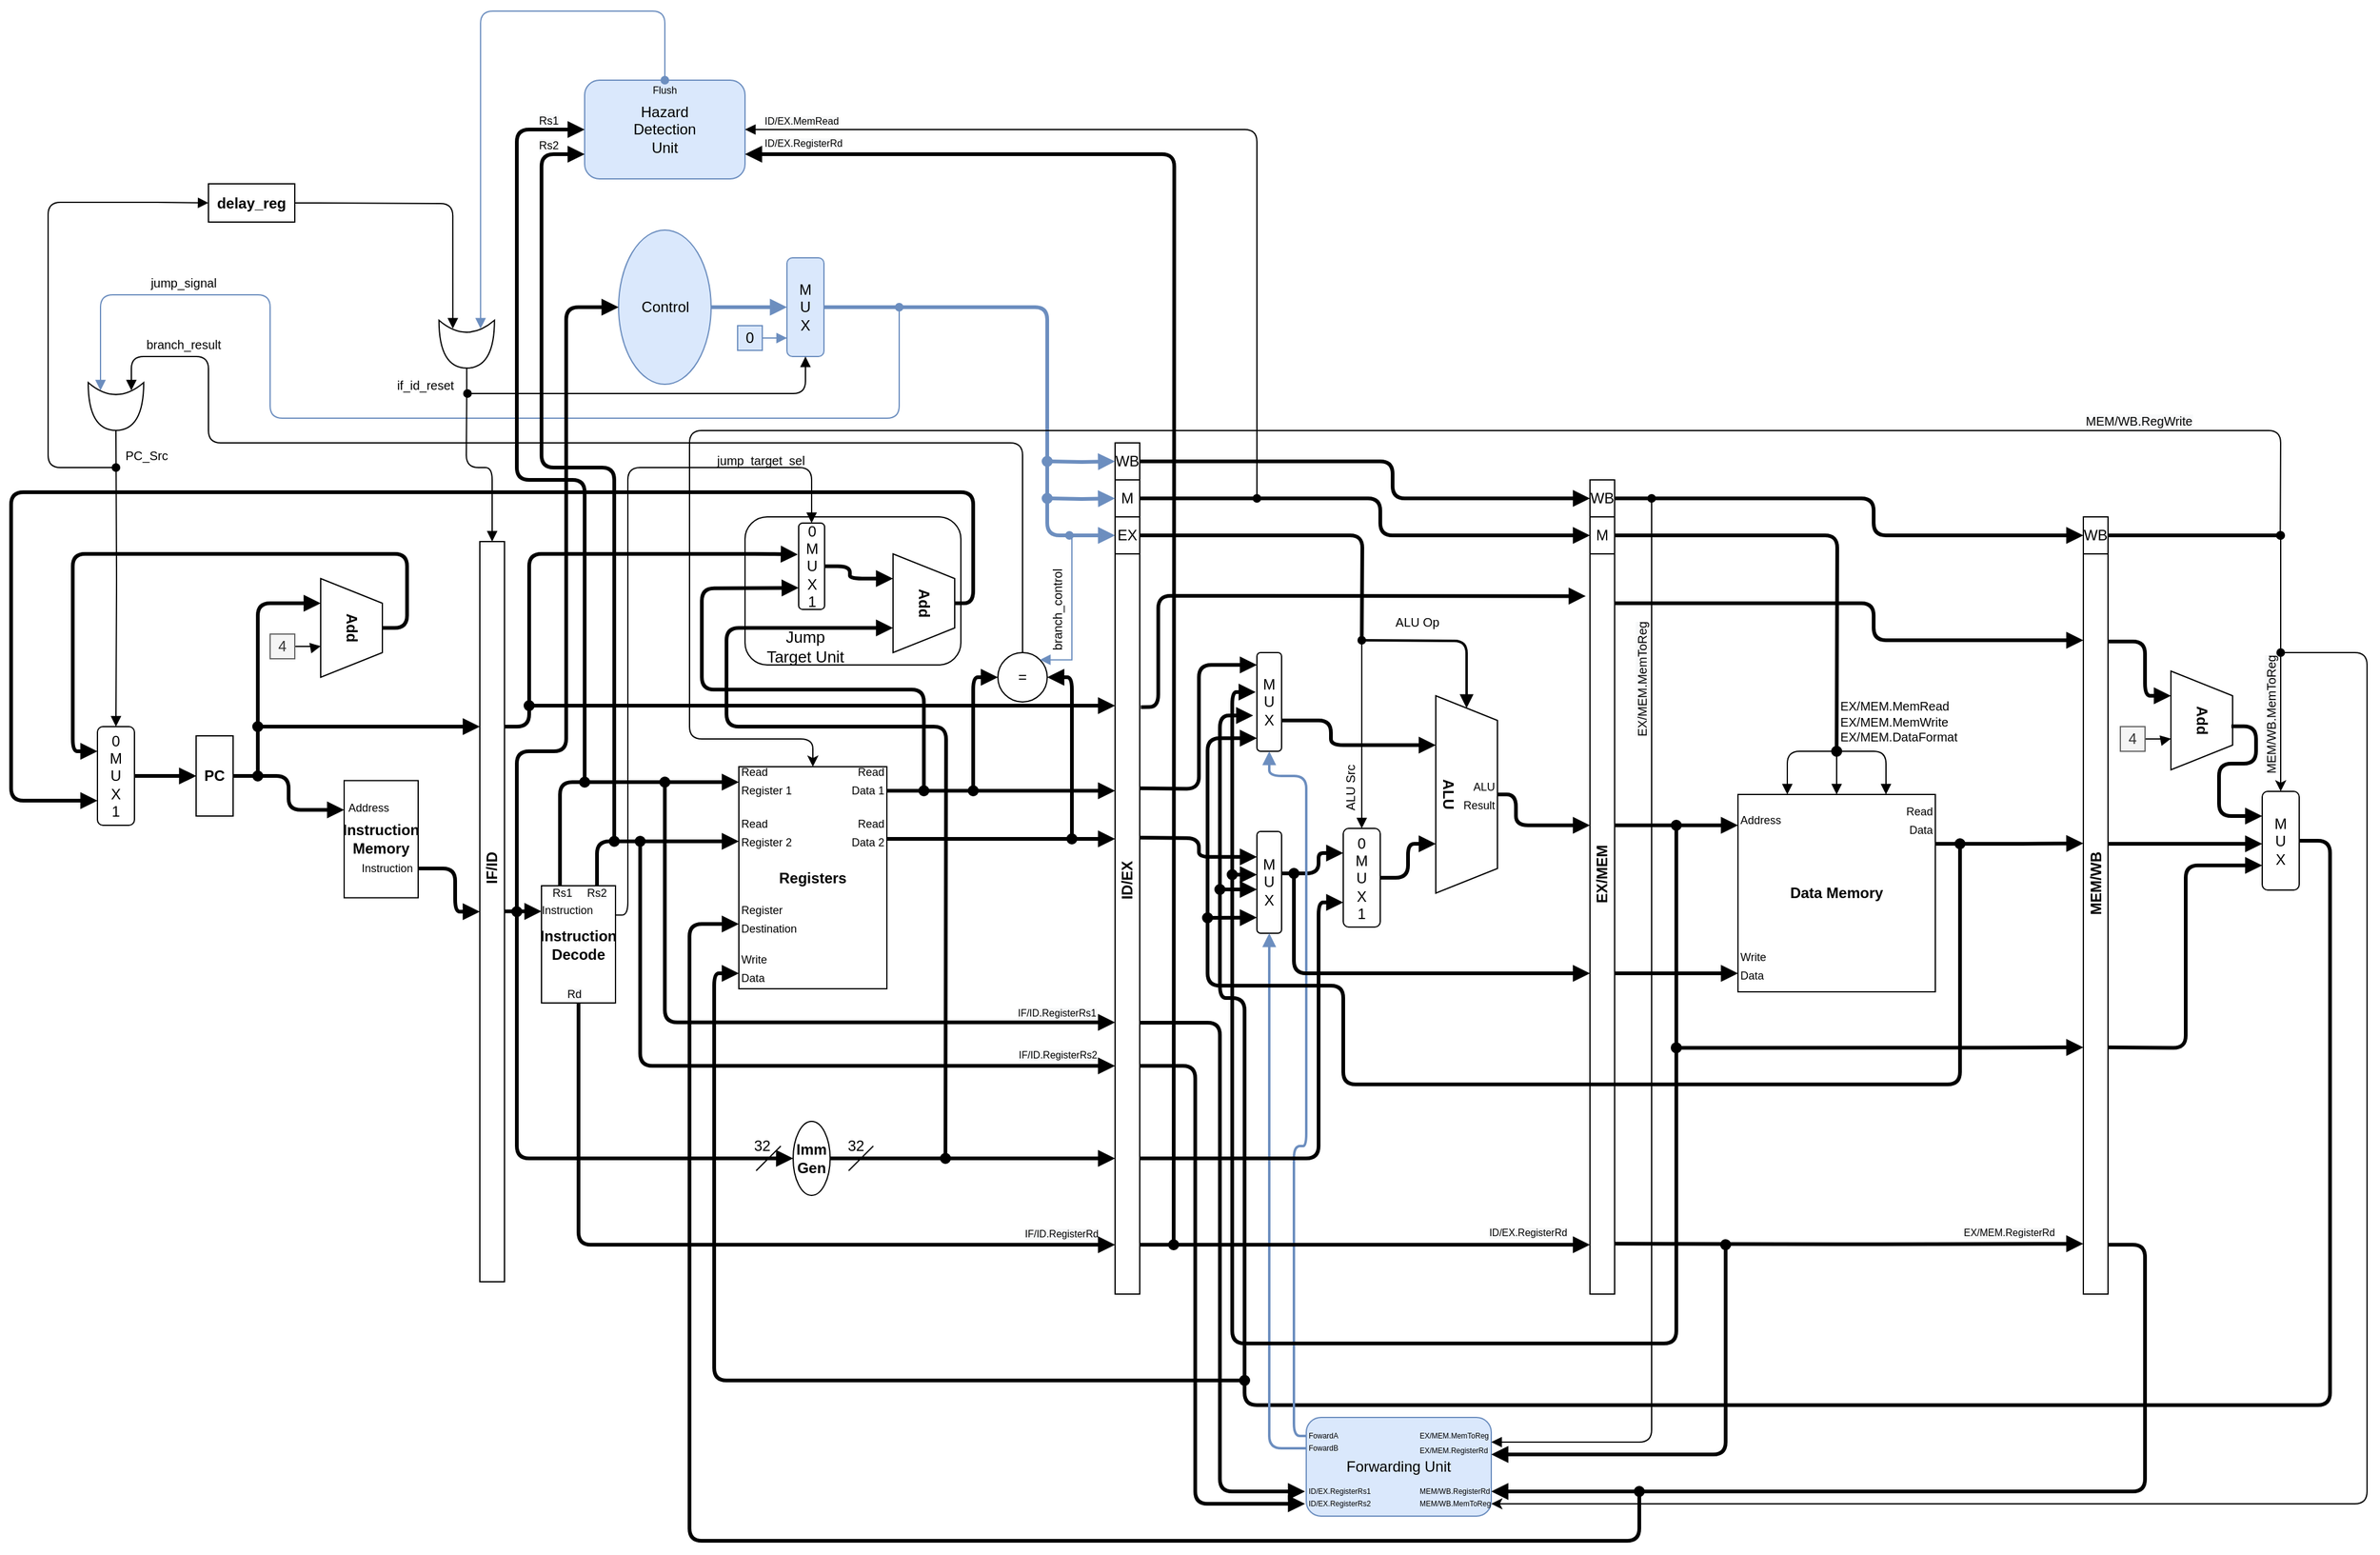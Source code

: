 <mxfile version="14.0.1" type="onedrive"><diagram id="Gm-hmimhFzzjhShc6W3A" name="Page-1"><mxGraphModel dx="2244" dy="1940" grid="1" gridSize="10" guides="1" tooltips="1" connect="1" arrows="1" fold="1" page="1" pageScale="1" pageWidth="850" pageHeight="1100" math="0" shadow="0"><root><mxCell id="0"/><mxCell id="1" parent="0"/><mxCell id="22MWgRrG0h3uoK4BIHbb-123" value="" style="rounded=1;whiteSpace=wrap;html=1;fontSize=6;" parent="1" vertex="1"><mxGeometry x="345" y="250" width="175" height="120" as="geometry"/></mxCell><mxCell id="22MWgRrG0h3uoK4BIHbb-13" style="edgeStyle=orthogonalEdgeStyle;rounded=1;orthogonalLoop=1;jettySize=auto;html=1;entryX=0;entryY=0.25;entryDx=0;entryDy=0;startArrow=none;startFill=0;strokeWidth=3;fontSize=6;endArrow=block;endFill=1;" parent="1" source="LTfBPniUZ3Q4ZDzGBgAv-3" target="LTfBPniUZ3Q4ZDzGBgAv-4" edge="1"><mxGeometry relative="1" as="geometry"/></mxCell><mxCell id="LTfBPniUZ3Q4ZDzGBgAv-3" value="&lt;b&gt;PC&lt;/b&gt;" style="rounded=0;whiteSpace=wrap;html=1;" parent="1" vertex="1"><mxGeometry x="-100" y="427.5" width="30" height="65" as="geometry"/></mxCell><mxCell id="LTfBPniUZ3Q4ZDzGBgAv-4" value="&lt;b&gt;Instruction Memory&lt;/b&gt;" style="rounded=0;whiteSpace=wrap;html=1;" parent="1" vertex="1"><mxGeometry x="20" y="463.75" width="60" height="95" as="geometry"/></mxCell><mxCell id="22MWgRrG0h3uoK4BIHbb-9" style="edgeStyle=orthogonalEdgeStyle;rounded=1;orthogonalLoop=1;jettySize=auto;html=1;entryX=0;entryY=0.5;entryDx=0;entryDy=0;strokeWidth=3;fontSize=6;endArrow=block;endFill=1;" parent="1" source="LTfBPniUZ3Q4ZDzGBgAv-6" target="LTfBPniUZ3Q4ZDzGBgAv-3" edge="1"><mxGeometry relative="1" as="geometry"/></mxCell><mxCell id="ZfBI6DNFKLurML2IC1mh-4" value="" style="edgeStyle=orthogonalEdgeStyle;rounded=0;orthogonalLoop=1;jettySize=auto;html=1;endArrow=block;endFill=1;" parent="1" source="LTfBPniUZ3Q4ZDzGBgAv-6" target="LTfBPniUZ3Q4ZDzGBgAv-3" edge="1"><mxGeometry relative="1" as="geometry"/></mxCell><mxCell id="LTfBPniUZ3Q4ZDzGBgAv-6" value="0&lt;br&gt;M&lt;br&gt;U&lt;br&gt;X&lt;br&gt;1" style="rounded=1;whiteSpace=wrap;html=1;" parent="1" vertex="1"><mxGeometry x="-180" y="420" width="30" height="80" as="geometry"/></mxCell><mxCell id="22MWgRrG0h3uoK4BIHbb-17" style="edgeStyle=orthogonalEdgeStyle;rounded=1;orthogonalLoop=1;jettySize=auto;html=1;entryX=0;entryY=0.25;entryDx=0;entryDy=0;startArrow=none;startFill=0;endArrow=block;endFill=1;strokeWidth=3;fontSize=6;exitX=0.5;exitY=0;exitDx=0;exitDy=0;" parent="1" source="LTfBPniUZ3Q4ZDzGBgAv-9" target="LTfBPniUZ3Q4ZDzGBgAv-6" edge="1"><mxGeometry relative="1" as="geometry"><Array as="points"><mxPoint x="71" y="340"/><mxPoint x="71" y="280"/><mxPoint x="-200" y="280"/><mxPoint x="-200" y="440"/></Array></mxGeometry></mxCell><mxCell id="LTfBPniUZ3Q4ZDzGBgAv-9" value="&lt;b&gt;Add&lt;/b&gt;" style="shape=trapezoid;perimeter=trapezoidPerimeter;whiteSpace=wrap;html=1;fixedSize=1;rotation=90;" parent="1" vertex="1"><mxGeometry x="-14" y="315" width="80" height="50" as="geometry"/></mxCell><mxCell id="LTfBPniUZ3Q4ZDzGBgAv-25" style="edgeStyle=orthogonalEdgeStyle;rounded=0;orthogonalLoop=1;jettySize=auto;html=1;entryX=0.685;entryY=0.999;entryDx=0;entryDy=0;entryPerimeter=0;endArrow=block;endFill=1;" parent="1" source="LTfBPniUZ3Q4ZDzGBgAv-12" target="LTfBPniUZ3Q4ZDzGBgAv-9" edge="1"><mxGeometry relative="1" as="geometry"/></mxCell><mxCell id="LTfBPniUZ3Q4ZDzGBgAv-12" value="4" style="text;html=1;strokeColor=#666666;fillColor=#f5f5f5;align=center;verticalAlign=middle;whiteSpace=wrap;rounded=0;fontColor=#333333;" parent="1" vertex="1"><mxGeometry x="-40" y="345" width="20" height="20" as="geometry"/></mxCell><mxCell id="LTfBPniUZ3Q4ZDzGBgAv-15" value="&lt;font style=&quot;font-size: 9px&quot;&gt;Address&lt;/font&gt;" style="text;html=1;strokeColor=none;fillColor=none;align=center;verticalAlign=middle;whiteSpace=wrap;rounded=0;" parent="1" vertex="1"><mxGeometry x="20" y="476.25" width="40" height="17.5" as="geometry"/></mxCell><mxCell id="22MWgRrG0h3uoK4BIHbb-22" style="edgeStyle=orthogonalEdgeStyle;rounded=1;orthogonalLoop=1;jettySize=auto;html=1;exitX=1;exitY=0.25;exitDx=0;exitDy=0;startArrow=none;startFill=0;endArrow=block;endFill=1;strokeWidth=3;fontSize=6;entryX=-0.032;entryY=0.364;entryDx=0;entryDy=0;entryPerimeter=0;" parent="1" source="LTfBPniUZ3Q4ZDzGBgAv-16" target="X1JD9Id4QUKBWQ9DagH6-5" edge="1"><mxGeometry relative="1" as="geometry"><Array as="points"><mxPoint x="170" y="420"/><mxPoint x="170" y="280"/><mxPoint x="362" y="280"/></Array><mxPoint x="360" y="275" as="targetPoint"/></mxGeometry></mxCell><mxCell id="LTfBPniUZ3Q4ZDzGBgAv-16" value="" style="rounded=0;whiteSpace=wrap;html=1;" parent="1" vertex="1"><mxGeometry x="130" y="270" width="20" height="600" as="geometry"/></mxCell><mxCell id="22MWgRrG0h3uoK4BIHbb-20" style="edgeStyle=orthogonalEdgeStyle;rounded=1;orthogonalLoop=1;jettySize=auto;html=1;startArrow=none;startFill=0;endArrow=block;endFill=1;strokeWidth=3;fontSize=6;" parent="1" edge="1"><mxGeometry relative="1" as="geometry"><mxPoint x="645" y="511" as="targetPoint"/><mxPoint x="460" y="511" as="sourcePoint"/><Array as="points"><mxPoint x="600" y="511"/><mxPoint x="600" y="511"/></Array></mxGeometry></mxCell><mxCell id="LTfBPniUZ3Q4ZDzGBgAv-28" value="&lt;b&gt;Registers&lt;/b&gt;" style="rounded=0;whiteSpace=wrap;html=1;" parent="1" vertex="1"><mxGeometry x="340" y="452.5" width="120" height="180" as="geometry"/></mxCell><mxCell id="LTfBPniUZ3Q4ZDzGBgAv-29" value="&lt;font style=&quot;font-size: 9px&quot;&gt;Read Register 1&lt;/font&gt;" style="text;html=1;strokeColor=none;fillColor=none;align=left;verticalAlign=middle;whiteSpace=wrap;rounded=0;spacing=2;" parent="1" vertex="1"><mxGeometry x="340" y="452.5" width="50" height="20" as="geometry"/></mxCell><mxCell id="LTfBPniUZ3Q4ZDzGBgAv-30" value="&lt;font style=&quot;font-size: 9px&quot;&gt;Read Register 2&lt;/font&gt;" style="text;html=1;strokeColor=none;fillColor=none;align=left;verticalAlign=middle;whiteSpace=wrap;rounded=0;" parent="1" vertex="1"><mxGeometry x="340" y="495" width="50" height="20" as="geometry"/></mxCell><mxCell id="LTfBPniUZ3Q4ZDzGBgAv-31" value="&lt;font style=&quot;font-size: 9px&quot;&gt;Read Data 1&lt;/font&gt;" style="text;html=1;strokeColor=none;fillColor=none;align=right;verticalAlign=middle;whiteSpace=wrap;rounded=0;spacing=2;" parent="1" vertex="1"><mxGeometry x="420" y="452.5" width="40" height="20" as="geometry"/></mxCell><mxCell id="LTfBPniUZ3Q4ZDzGBgAv-32" value="&lt;font style=&quot;font-size: 9px&quot;&gt;Read Data 2&lt;/font&gt;" style="text;html=1;strokeColor=none;fillColor=none;align=right;verticalAlign=middle;whiteSpace=wrap;rounded=0;spacing=2;" parent="1" vertex="1"><mxGeometry x="420" y="495" width="40" height="20" as="geometry"/></mxCell><mxCell id="LTfBPniUZ3Q4ZDzGBgAv-33" value="&lt;font style=&quot;font-size: 9px&quot;&gt;Write&lt;br&gt;Data&lt;br&gt;&lt;/font&gt;" style="text;html=1;strokeColor=none;fillColor=none;align=left;verticalAlign=middle;whiteSpace=wrap;rounded=0;spacing=2;" parent="1" vertex="1"><mxGeometry x="340" y="605" width="50" height="20" as="geometry"/></mxCell><mxCell id="LTfBPniUZ3Q4ZDzGBgAv-34" value="&lt;font style=&quot;font-size: 9px&quot;&gt;Register&lt;br&gt;Destination&lt;br&gt;&lt;/font&gt;" style="text;html=1;strokeColor=none;fillColor=none;align=left;verticalAlign=middle;whiteSpace=wrap;rounded=0;spacing=2;" parent="1" vertex="1"><mxGeometry x="340" y="565" width="50" height="20" as="geometry"/></mxCell><mxCell id="LTfBPniUZ3Q4ZDzGBgAv-43" value="" style="rounded=0;whiteSpace=wrap;html=1;" parent="1" vertex="1"><mxGeometry x="645" y="280" width="20" height="600" as="geometry"/></mxCell><mxCell id="22MWgRrG0h3uoK4BIHbb-55" style="edgeStyle=orthogonalEdgeStyle;rounded=1;orthogonalLoop=1;jettySize=auto;html=1;startArrow=none;startFill=0;endArrow=block;endFill=1;strokeWidth=3;fontSize=6;" parent="1" source="LTfBPniUZ3Q4ZDzGBgAv-46" edge="1"><mxGeometry relative="1" as="geometry"><mxPoint x="645" y="770" as="targetPoint"/></mxGeometry></mxCell><mxCell id="LTfBPniUZ3Q4ZDzGBgAv-46" value="&lt;b&gt;Imm&lt;br&gt;Gen&lt;/b&gt;" style="ellipse;whiteSpace=wrap;html=1;align=center;" parent="1" vertex="1"><mxGeometry x="384" y="740" width="30" height="60" as="geometry"/></mxCell><mxCell id="LTfBPniUZ3Q4ZDzGBgAv-49" value="" style="endArrow=none;html=1;" parent="1" edge="1"><mxGeometry width="50" height="50" relative="1" as="geometry"><mxPoint x="354" y="780" as="sourcePoint"/><mxPoint x="374" y="760" as="targetPoint"/></mxGeometry></mxCell><mxCell id="LTfBPniUZ3Q4ZDzGBgAv-50" value="" style="endArrow=none;html=1;" parent="1" edge="1"><mxGeometry width="50" height="50" relative="1" as="geometry"><mxPoint x="429" y="780" as="sourcePoint"/><mxPoint x="449" y="760" as="targetPoint"/></mxGeometry></mxCell><mxCell id="LTfBPniUZ3Q4ZDzGBgAv-51" value="32" style="text;html=1;strokeColor=none;fillColor=none;align=center;verticalAlign=middle;whiteSpace=wrap;rounded=0;" parent="1" vertex="1"><mxGeometry x="344" y="750" width="30" height="20" as="geometry"/></mxCell><mxCell id="LTfBPniUZ3Q4ZDzGBgAv-53" value="32" style="text;html=1;strokeColor=none;fillColor=none;align=center;verticalAlign=middle;whiteSpace=wrap;rounded=0;" parent="1" vertex="1"><mxGeometry x="420" y="750" width="30" height="20" as="geometry"/></mxCell><mxCell id="zAHIBmmpo98GImEJSHd_-6" style="edgeStyle=orthogonalEdgeStyle;rounded=0;orthogonalLoop=1;jettySize=auto;html=1;entryX=0;entryY=0.5;entryDx=0;entryDy=0;fillColor=#dae8fc;strokeColor=#6c8ebf;strokeWidth=3;endArrow=block;endFill=1;" parent="1" source="zAHIBmmpo98GImEJSHd_-1" target="zAHIBmmpo98GImEJSHd_-2" edge="1"><mxGeometry relative="1" as="geometry"/></mxCell><mxCell id="zAHIBmmpo98GImEJSHd_-1" value="Control" style="ellipse;whiteSpace=wrap;html=1;align=center;fillColor=#dae8fc;strokeColor=#6c8ebf;" parent="1" vertex="1"><mxGeometry x="242.5" y="17.5" width="75" height="125" as="geometry"/></mxCell><mxCell id="22MWgRrG0h3uoK4BIHbb-38" style="edgeStyle=orthogonalEdgeStyle;rounded=1;orthogonalLoop=1;jettySize=auto;html=1;startArrow=none;startFill=0;endArrow=block;endFill=1;strokeWidth=3;fontSize=6;entryX=0;entryY=0.5;entryDx=0;entryDy=0;fillColor=#dae8fc;strokeColor=#6c8ebf;" parent="1" source="zAHIBmmpo98GImEJSHd_-2" target="zAHIBmmpo98GImEJSHd_-5" edge="1"><mxGeometry relative="1" as="geometry"><mxPoint x="600" y="240.0" as="targetPoint"/><Array as="points"><mxPoint x="590" y="80"/><mxPoint x="590" y="265"/></Array></mxGeometry></mxCell><mxCell id="zAHIBmmpo98GImEJSHd_-2" value="M&lt;br&gt;U&lt;br&gt;X" style="rounded=1;whiteSpace=wrap;html=1;fillColor=#dae8fc;strokeColor=#6c8ebf;" parent="1" vertex="1"><mxGeometry x="379" y="40" width="30" height="80" as="geometry"/></mxCell><mxCell id="22MWgRrG0h3uoK4BIHbb-58" style="edgeStyle=orthogonalEdgeStyle;rounded=1;orthogonalLoop=1;jettySize=auto;html=1;entryX=0;entryY=0.5;entryDx=0;entryDy=0;startArrow=none;startFill=0;endArrow=block;endFill=1;strokeWidth=3;fontSize=6;" parent="1" source="zAHIBmmpo98GImEJSHd_-3" target="jvAELLE1UX7IXihkd4qE-24" edge="1"><mxGeometry relative="1" as="geometry"><Array as="points"><mxPoint x="870" y="205"/><mxPoint x="870" y="235"/></Array></mxGeometry></mxCell><mxCell id="zAHIBmmpo98GImEJSHd_-3" value="WB" style="rounded=0;whiteSpace=wrap;html=1;align=center;" parent="1" vertex="1"><mxGeometry x="645" y="190" width="20" height="30" as="geometry"/></mxCell><mxCell id="22MWgRrG0h3uoK4BIHbb-57" style="edgeStyle=orthogonalEdgeStyle;rounded=1;orthogonalLoop=1;jettySize=auto;html=1;entryX=0;entryY=0.5;entryDx=0;entryDy=0;startArrow=none;startFill=0;endArrow=block;endFill=1;strokeWidth=3;fontSize=6;" parent="1" source="zAHIBmmpo98GImEJSHd_-4" target="jvAELLE1UX7IXihkd4qE-25" edge="1"><mxGeometry relative="1" as="geometry"><Array as="points"><mxPoint x="860" y="235"/><mxPoint x="860" y="265"/></Array></mxGeometry></mxCell><mxCell id="zAHIBmmpo98GImEJSHd_-4" value="M" style="rounded=0;whiteSpace=wrap;html=1;align=center;" parent="1" vertex="1"><mxGeometry x="645" y="220" width="20" height="30" as="geometry"/></mxCell><mxCell id="22MWgRrG0h3uoK4BIHbb-83" style="edgeStyle=orthogonalEdgeStyle;rounded=1;orthogonalLoop=1;jettySize=auto;html=1;startArrow=none;startFill=0;endArrow=block;endFill=1;strokeWidth=2;fontSize=6;" parent="1" target="byVp90Or_8tymu9kTiSW-14" edge="1"><mxGeometry relative="1" as="geometry"><mxPoint x="845" y="350" as="sourcePoint"/></mxGeometry></mxCell><mxCell id="22MWgRrG0h3uoK4BIHbb-84" style="edgeStyle=orthogonalEdgeStyle;rounded=1;orthogonalLoop=1;jettySize=auto;html=1;startArrow=none;startFill=0;endArrow=none;endFill=0;strokeWidth=3;fontSize=6;" parent="1" source="zAHIBmmpo98GImEJSHd_-5" edge="1"><mxGeometry relative="1" as="geometry"><mxPoint x="845" y="350" as="targetPoint"/></mxGeometry></mxCell><mxCell id="zAHIBmmpo98GImEJSHd_-5" value="EX" style="rounded=0;whiteSpace=wrap;html=1;align=center;" parent="1" vertex="1"><mxGeometry x="645" y="250" width="20" height="30" as="geometry"/></mxCell><mxCell id="zAHIBmmpo98GImEJSHd_-12" style="edgeStyle=orthogonalEdgeStyle;rounded=0;orthogonalLoop=1;jettySize=auto;html=1;entryX=0;entryY=0.813;entryDx=0;entryDy=0;entryPerimeter=0;fillColor=#dae8fc;strokeColor=#6c8ebf;endArrow=block;endFill=1;" parent="1" source="zAHIBmmpo98GImEJSHd_-11" target="zAHIBmmpo98GImEJSHd_-2" edge="1"><mxGeometry relative="1" as="geometry"/></mxCell><mxCell id="zAHIBmmpo98GImEJSHd_-11" value="0" style="text;html=1;strokeColor=#6c8ebf;fillColor=#dae8fc;align=center;verticalAlign=middle;whiteSpace=wrap;rounded=0;" parent="1" vertex="1"><mxGeometry x="339" y="95" width="20" height="20" as="geometry"/></mxCell><mxCell id="byVp90Or_8tymu9kTiSW-1" value="Hazard&lt;br&gt;Detection&lt;br&gt;Unit" style="rounded=1;whiteSpace=wrap;html=1;fillColor=#dae8fc;strokeColor=#6c8ebf;" parent="1" vertex="1"><mxGeometry x="215" y="-104" width="130" height="80" as="geometry"/></mxCell><mxCell id="LTfBPniUZ3Q4ZDzGBgAv-17" value="IF/ID" style="text;html=1;align=center;verticalAlign=middle;resizable=0;points=[];autosize=1;rotation=-90;fontStyle=1" parent="1" vertex="1"><mxGeometry x="120" y="525" width="40" height="20" as="geometry"/></mxCell><mxCell id="2zQorfWhK5OSP6Zof3x9-1" value="ID/EX" style="text;html=1;align=center;verticalAlign=middle;resizable=0;points=[];autosize=1;rotation=-90;fontStyle=1" parent="1" vertex="1"><mxGeometry x="630" y="535" width="50" height="20" as="geometry"/></mxCell><mxCell id="22MWgRrG0h3uoK4BIHbb-65" style="edgeStyle=orthogonalEdgeStyle;rounded=1;orthogonalLoop=1;jettySize=auto;html=1;entryX=0.25;entryY=1;entryDx=0;entryDy=0;startArrow=none;startFill=0;endArrow=block;endFill=1;strokeWidth=3;fontSize=6;" parent="1" source="byVp90Or_8tymu9kTiSW-12" target="byVp90Or_8tymu9kTiSW-14" edge="1"><mxGeometry relative="1" as="geometry"><Array as="points"><mxPoint x="820" y="415"/><mxPoint x="820" y="435"/></Array></mxGeometry></mxCell><mxCell id="byVp90Or_8tymu9kTiSW-12" value="M&lt;br&gt;U&lt;br&gt;X" style="rounded=1;whiteSpace=wrap;html=1;" parent="1" vertex="1"><mxGeometry x="760" y="360" width="20" height="80" as="geometry"/></mxCell><mxCell id="22MWgRrG0h3uoK4BIHbb-66" style="edgeStyle=orthogonalEdgeStyle;rounded=1;orthogonalLoop=1;jettySize=auto;html=1;entryX=0;entryY=0.25;entryDx=0;entryDy=0;startArrow=none;startFill=0;endArrow=block;endFill=1;strokeWidth=3;fontSize=6;" parent="1" source="byVp90Or_8tymu9kTiSW-13" target="jvAELLE1UX7IXihkd4qE-4" edge="1"><mxGeometry relative="1" as="geometry"><Array as="points"><mxPoint x="810" y="539"/><mxPoint x="810" y="522"/></Array></mxGeometry></mxCell><mxCell id="byVp90Or_8tymu9kTiSW-13" value="M&lt;br&gt;U&lt;br&gt;X" style="rounded=1;whiteSpace=wrap;html=1;" parent="1" vertex="1"><mxGeometry x="760" y="505" width="20" height="82.5" as="geometry"/></mxCell><mxCell id="byVp90Or_8tymu9kTiSW-14" value="&lt;b&gt;&lt;br&gt;&lt;br&gt;ALU&lt;/b&gt;" style="shape=trapezoid;perimeter=trapezoidPerimeter;whiteSpace=wrap;html=1;fixedSize=1;rotation=90;" parent="1" vertex="1"><mxGeometry x="850" y="450" width="160" height="50" as="geometry"/></mxCell><mxCell id="jvAELLE1UX7IXihkd4qE-1" value="" style="rounded=0;whiteSpace=wrap;html=1;" parent="1" vertex="1"><mxGeometry x="1030" y="280" width="20" height="600" as="geometry"/></mxCell><mxCell id="22MWgRrG0h3uoK4BIHbb-64" style="edgeStyle=orthogonalEdgeStyle;rounded=1;orthogonalLoop=1;jettySize=auto;html=1;entryX=0.75;entryY=1;entryDx=0;entryDy=0;startArrow=none;startFill=0;endArrow=block;endFill=1;strokeWidth=3;fontSize=6;" parent="1" source="jvAELLE1UX7IXihkd4qE-4" target="byVp90Or_8tymu9kTiSW-14" edge="1"><mxGeometry relative="1" as="geometry"/></mxCell><mxCell id="22MWgRrG0h3uoK4BIHbb-85" style="edgeStyle=orthogonalEdgeStyle;rounded=1;orthogonalLoop=1;jettySize=auto;html=1;startArrow=block;startFill=1;endArrow=oval;endFill=1;strokeWidth=1;fontSize=6;" parent="1" source="jvAELLE1UX7IXihkd4qE-4" edge="1"><mxGeometry relative="1" as="geometry"><mxPoint x="845" y="350" as="targetPoint"/></mxGeometry></mxCell><mxCell id="jvAELLE1UX7IXihkd4qE-4" value="0&lt;br&gt;M&lt;br&gt;U&lt;br&gt;X&lt;br&gt;1" style="rounded=1;whiteSpace=wrap;html=1;" parent="1" vertex="1"><mxGeometry x="830" y="502.5" width="30" height="80" as="geometry"/></mxCell><mxCell id="22MWgRrG0h3uoK4BIHbb-102" style="edgeStyle=orthogonalEdgeStyle;rounded=1;orthogonalLoop=1;jettySize=auto;html=1;exitX=1;exitY=0.25;exitDx=0;exitDy=0;startArrow=none;startFill=0;endArrow=block;endFill=1;strokeWidth=3;fontSize=6;" parent="1" source="jvAELLE1UX7IXihkd4qE-13" edge="1"><mxGeometry relative="1" as="geometry"><mxPoint x="1430" y="514.667" as="targetPoint"/></mxGeometry></mxCell><mxCell id="jvAELLE1UX7IXihkd4qE-13" value="&lt;b&gt;Data Memory&lt;/b&gt;" style="whiteSpace=wrap;html=1;aspect=fixed;" parent="1" vertex="1"><mxGeometry x="1150" y="475" width="160" height="160" as="geometry"/></mxCell><mxCell id="jvAELLE1UX7IXihkd4qE-18" value="&lt;font style=&quot;font-size: 9px&quot;&gt;Address&lt;/font&gt;" style="text;html=1;strokeColor=none;fillColor=none;align=left;verticalAlign=middle;whiteSpace=wrap;rounded=0;spacing=2;" parent="1" vertex="1"><mxGeometry x="1150" y="485" width="50" height="20" as="geometry"/></mxCell><mxCell id="jvAELLE1UX7IXihkd4qE-19" value="&lt;font style=&quot;font-size: 9px&quot;&gt;Write&lt;br&gt;Data&lt;br&gt;&lt;/font&gt;" style="text;html=1;strokeColor=none;fillColor=none;align=left;verticalAlign=middle;whiteSpace=wrap;rounded=0;spacing=2;" parent="1" vertex="1"><mxGeometry x="1150" y="602.5" width="50" height="20" as="geometry"/></mxCell><mxCell id="jvAELLE1UX7IXihkd4qE-20" value="&lt;font style=&quot;font-size: 9px&quot;&gt;Read Data&lt;/font&gt;" style="text;html=1;strokeColor=none;fillColor=none;align=right;verticalAlign=middle;whiteSpace=wrap;rounded=0;spacing=2;" parent="1" vertex="1"><mxGeometry x="1270" y="485" width="40" height="20" as="geometry"/></mxCell><mxCell id="jvAELLE1UX7IXihkd4qE-21" value="" style="rounded=0;whiteSpace=wrap;html=1;" parent="1" vertex="1"><mxGeometry x="1430" y="280" width="20" height="600" as="geometry"/></mxCell><mxCell id="22MWgRrG0h3uoK4BIHbb-59" style="edgeStyle=orthogonalEdgeStyle;rounded=1;orthogonalLoop=1;jettySize=auto;html=1;entryX=0;entryY=0.5;entryDx=0;entryDy=0;startArrow=none;startFill=0;endArrow=block;endFill=1;strokeWidth=3;fontSize=6;" parent="1" source="jvAELLE1UX7IXihkd4qE-24" target="jvAELLE1UX7IXihkd4qE-26" edge="1"><mxGeometry relative="1" as="geometry"><Array as="points"><mxPoint x="1260" y="235"/><mxPoint x="1260" y="265"/></Array></mxGeometry></mxCell><mxCell id="jvAELLE1UX7IXihkd4qE-24" value="WB" style="rounded=0;whiteSpace=wrap;html=1;align=center;" parent="1" vertex="1"><mxGeometry x="1030" y="220" width="20" height="30" as="geometry"/></mxCell><mxCell id="22MWgRrG0h3uoK4BIHbb-60" style="edgeStyle=orthogonalEdgeStyle;rounded=1;orthogonalLoop=1;jettySize=auto;html=1;startArrow=none;startFill=0;endArrow=oval;endFill=1;strokeWidth=3;fontSize=6;" parent="1" source="jvAELLE1UX7IXihkd4qE-25" edge="1"><mxGeometry relative="1" as="geometry"><mxPoint x="1230" y="440" as="targetPoint"/></mxGeometry></mxCell><mxCell id="jvAELLE1UX7IXihkd4qE-25" value="M" style="rounded=0;whiteSpace=wrap;html=1;align=center;" parent="1" vertex="1"><mxGeometry x="1030" y="250" width="20" height="30" as="geometry"/></mxCell><mxCell id="jvAELLE1UX7IXihkd4qE-26" value="WB" style="rounded=0;whiteSpace=wrap;html=1;align=center;" parent="1" vertex="1"><mxGeometry x="1430" y="250" width="20" height="30" as="geometry"/></mxCell><mxCell id="22MWgRrG0h3uoK4BIHbb-94" style="edgeStyle=orthogonalEdgeStyle;rounded=1;orthogonalLoop=1;jettySize=auto;html=1;startArrow=none;startFill=0;endArrow=block;endFill=1;strokeWidth=3;fontSize=6;exitX=1;exitY=0.5;exitDx=0;exitDy=0;entryX=-0.152;entryY=0.634;entryDx=0;entryDy=0;entryPerimeter=0;" parent="1" source="jvAELLE1UX7IXihkd4qE-30" target="byVp90Or_8tymu9kTiSW-12" edge="1"><mxGeometry relative="1" as="geometry"><mxPoint x="1220" y="930" as="sourcePoint"/><Array as="points"><mxPoint x="1630" y="513"/><mxPoint x="1630" y="970"/><mxPoint x="750" y="970"/><mxPoint x="750" y="640"/><mxPoint x="730" y="640"/><mxPoint x="730" y="411"/><mxPoint x="757" y="411"/></Array><mxPoint x="720" y="340" as="targetPoint"/></mxGeometry></mxCell><mxCell id="jvAELLE1UX7IXihkd4qE-30" value="M&lt;br&gt;U&lt;br&gt;X" style="rounded=1;whiteSpace=wrap;html=1;" parent="1" vertex="1"><mxGeometry x="1575" y="472.5" width="30" height="80" as="geometry"/></mxCell><mxCell id="22MWgRrG0h3uoK4BIHbb-18" style="edgeStyle=orthogonalEdgeStyle;rounded=1;orthogonalLoop=1;jettySize=auto;html=1;entryX=0;entryY=0.75;entryDx=0;entryDy=0;startArrow=none;startFill=0;endArrow=block;endFill=1;strokeWidth=3;fontSize=6;exitX=0.5;exitY=0;exitDx=0;exitDy=0;" parent="1" source="jvAELLE1UX7IXihkd4qE-55" target="LTfBPniUZ3Q4ZDzGBgAv-6" edge="1"><mxGeometry relative="1" as="geometry"><Array as="points"><mxPoint x="530" y="320"/><mxPoint x="530" y="230"/><mxPoint x="-250" y="230"/><mxPoint x="-250" y="480"/></Array></mxGeometry></mxCell><mxCell id="jvAELLE1UX7IXihkd4qE-55" value="&lt;b&gt;Add&lt;/b&gt;" style="shape=trapezoid;perimeter=trapezoidPerimeter;whiteSpace=wrap;html=1;fixedSize=1;rotation=90;" parent="1" vertex="1"><mxGeometry x="450" y="295" width="80" height="50" as="geometry"/></mxCell><mxCell id="jvAELLE1UX7IXihkd4qE-74" value="" style="endArrow=none;html=1;" parent="1" edge="1"><mxGeometry width="50" height="50" relative="1" as="geometry"><mxPoint x="720" y="240" as="sourcePoint"/><mxPoint x="720" y="240" as="targetPoint"/></mxGeometry></mxCell><mxCell id="jvAELLE1UX7IXihkd4qE-78" value="Forwarding Unit" style="rounded=1;whiteSpace=wrap;html=1;fillColor=#dae8fc;strokeColor=#6c8ebf;" parent="1" vertex="1"><mxGeometry x="800" y="980" width="150" height="80" as="geometry"/></mxCell><mxCell id="jvAELLE1UX7IXihkd4qE-89" value="EX/MEM" style="text;html=1;align=center;verticalAlign=middle;resizable=0;points=[];autosize=1;rotation=-90;fontStyle=1" parent="1" vertex="1"><mxGeometry x="1010" y="530" width="60" height="20" as="geometry"/></mxCell><mxCell id="jvAELLE1UX7IXihkd4qE-91" value="MEM/WB" style="text;html=1;align=center;verticalAlign=middle;resizable=0;points=[];autosize=1;rotation=-90;fontStyle=1" parent="1" vertex="1"><mxGeometry x="1405" y="537.5" width="70" height="20" as="geometry"/></mxCell><mxCell id="jvAELLE1UX7IXihkd4qE-113" value="&lt;font style=&quot;font-size: 6px;&quot;&gt;ID/EX.RegisterRs1&lt;/font&gt;" style="text;html=1;strokeColor=none;fillColor=none;align=left;verticalAlign=middle;whiteSpace=wrap;rounded=0;fontSize=6;" parent="1" vertex="1"><mxGeometry x="800" y="1035" width="110" height="10" as="geometry"/></mxCell><mxCell id="jvAELLE1UX7IXihkd4qE-115" value="&lt;font style=&quot;font-size: 6px;&quot;&gt;ID/EX.RegisterRs2&lt;/font&gt;" style="text;html=1;strokeColor=none;fillColor=none;align=left;verticalAlign=middle;whiteSpace=wrap;rounded=0;fontSize=6;" parent="1" vertex="1"><mxGeometry x="800" y="1045" width="110" height="10" as="geometry"/></mxCell><mxCell id="jvAELLE1UX7IXihkd4qE-188" value="&lt;font style=&quot;font-size: 6px;&quot;&gt;EX/MEM.RegisterRd&lt;/font&gt;" style="text;html=1;strokeColor=none;fillColor=none;align=left;verticalAlign=middle;whiteSpace=wrap;rounded=0;fontSize=6;" parent="1" vertex="1"><mxGeometry x="890" y="1000" width="60" height="13.5" as="geometry"/></mxCell><mxCell id="jvAELLE1UX7IXihkd4qE-189" value="&lt;font style=&quot;font-size: 6px;&quot;&gt;MEM/WB.RegisterRd&lt;/font&gt;" style="text;html=1;strokeColor=none;fillColor=none;align=left;verticalAlign=middle;whiteSpace=wrap;rounded=0;fontSize=6;" parent="1" vertex="1"><mxGeometry x="890" y="1035" width="110" height="10" as="geometry"/></mxCell><mxCell id="22MWgRrG0h3uoK4BIHbb-97" style="edgeStyle=orthogonalEdgeStyle;rounded=1;orthogonalLoop=1;jettySize=auto;html=1;entryX=0.5;entryY=1;entryDx=0;entryDy=0;startArrow=none;startFill=0;endArrow=block;endFill=1;strokeWidth=2;fontSize=6;exitX=0;exitY=0.5;exitDx=0;exitDy=0;fillColor=#dae8fc;strokeColor=#6c8ebf;" parent="1" source="jvAELLE1UX7IXihkd4qE-190" target="byVp90Or_8tymu9kTiSW-12" edge="1"><mxGeometry relative="1" as="geometry"><mxPoint x="790" y="990" as="sourcePoint"/><Array as="points"><mxPoint x="790" y="995"/><mxPoint x="790" y="760"/><mxPoint x="800" y="760"/><mxPoint x="800" y="460"/><mxPoint x="770" y="460"/></Array></mxGeometry></mxCell><mxCell id="jvAELLE1UX7IXihkd4qE-190" value="&lt;font style=&quot;font-size: 6px;&quot;&gt;FowardA&lt;/font&gt;" style="text;html=1;strokeColor=none;fillColor=none;align=left;verticalAlign=middle;whiteSpace=wrap;rounded=0;rotation=0;fontSize=6;" parent="1" vertex="1"><mxGeometry x="800" y="990" width="35" height="10" as="geometry"/></mxCell><mxCell id="22MWgRrG0h3uoK4BIHbb-96" style="edgeStyle=orthogonalEdgeStyle;rounded=1;orthogonalLoop=1;jettySize=auto;html=1;entryX=0.5;entryY=1;entryDx=0;entryDy=0;startArrow=none;startFill=0;endArrow=block;endFill=1;strokeWidth=2;fontSize=6;fillColor=#dae8fc;strokeColor=#6c8ebf;" parent="1" source="jvAELLE1UX7IXihkd4qE-191" target="byVp90Or_8tymu9kTiSW-13" edge="1"><mxGeometry relative="1" as="geometry"/></mxCell><mxCell id="jvAELLE1UX7IXihkd4qE-191" value="&lt;font style=&quot;font-size: 6px;&quot;&gt;FowardB&lt;/font&gt;" style="text;html=1;strokeColor=none;fillColor=none;align=left;verticalAlign=middle;whiteSpace=wrap;rounded=0;rotation=0;fontSize=6;" parent="1" vertex="1"><mxGeometry x="800" y="1000" width="30" height="10" as="geometry"/></mxCell><mxCell id="22MWgRrG0h3uoK4BIHbb-90" style="edgeStyle=orthogonalEdgeStyle;rounded=1;orthogonalLoop=1;jettySize=auto;html=1;startArrow=none;startFill=0;endArrow=block;endFill=1;strokeWidth=3;fontSize=6;" parent="1" source="jvAELLE1UX7IXihkd4qE-244" edge="1"><mxGeometry relative="1" as="geometry"><mxPoint x="1030" y="500" as="targetPoint"/><Array as="points"><mxPoint x="970" y="475"/><mxPoint x="970" y="500"/></Array></mxGeometry></mxCell><mxCell id="jvAELLE1UX7IXihkd4qE-244" value="&lt;span style=&quot;font-size: 9px&quot;&gt;ALU&lt;/span&gt;&lt;br style=&quot;font-size: 9px&quot;&gt;&lt;span style=&quot;font-size: 9px&quot;&gt;Result&lt;/span&gt;" style="text;html=1;align=right;verticalAlign=middle;whiteSpace=wrap;rounded=0;spacing=2;rotation=0;" parent="1" vertex="1"><mxGeometry x="905" y="465" width="50" height="20" as="geometry"/></mxCell><mxCell id="22MWgRrG0h3uoK4BIHbb-16" style="edgeStyle=orthogonalEdgeStyle;rounded=1;orthogonalLoop=1;jettySize=auto;html=1;entryX=0.5;entryY=0;entryDx=0;entryDy=0;startArrow=none;startFill=0;endArrow=block;endFill=1;strokeWidth=1;fontSize=6;" parent="1" target="LTfBPniUZ3Q4ZDzGBgAv-6" edge="1"><mxGeometry relative="1" as="geometry"><mxPoint x="-165" y="180" as="sourcePoint"/></mxGeometry></mxCell><mxCell id="22MWgRrG0h3uoK4BIHbb-31" style="edgeStyle=orthogonalEdgeStyle;rounded=1;orthogonalLoop=1;jettySize=auto;html=1;entryX=0;entryY=0.25;entryDx=0;entryDy=0;entryPerimeter=0;startArrow=none;startFill=0;endArrow=block;endFill=1;strokeWidth=1;fontSize=6;" parent="1" source="sNq-Tv_CFanmAzpN7WOq-5" edge="1"><mxGeometry relative="1" as="geometry"><mxPoint x="-152.5" y="147.5" as="targetPoint"/><Array as="points"><mxPoint x="570" y="190"/><mxPoint x="-90" y="190"/><mxPoint x="-90" y="120"/><mxPoint x="-152" y="120"/></Array></mxGeometry></mxCell><mxCell id="sNq-Tv_CFanmAzpN7WOq-5" value="=" style="ellipse;whiteSpace=wrap;html=1;aspect=fixed;" parent="1" vertex="1"><mxGeometry x="550" y="360" width="40" height="40" as="geometry"/></mxCell><mxCell id="yeanR6rJivebAecmplQG-1" value="&lt;font style=&quot;font-size: 6px;&quot;&gt;MEM/WB.MemToReg&lt;/font&gt;" style="text;html=1;strokeColor=none;fillColor=none;align=left;verticalAlign=middle;whiteSpace=wrap;rounded=0;rotation=0;fontSize=6;" parent="1" vertex="1"><mxGeometry x="890" y="1045" width="110" height="10" as="geometry"/></mxCell><mxCell id="yeanR6rJivebAecmplQG-2" value="&lt;font style=&quot;font-size: 6px;&quot;&gt;EX/MEM.MemToReg&lt;/font&gt;" style="text;html=1;strokeColor=none;fillColor=none;align=left;verticalAlign=middle;whiteSpace=wrap;rounded=0;rotation=0;fontSize=6;" parent="1" vertex="1"><mxGeometry x="890" y="990" width="60" height="10" as="geometry"/></mxCell><mxCell id="22MWgRrG0h3uoK4BIHbb-2" value="&lt;font style=&quot;font-size: 9px&quot;&gt;Instruction&lt;/font&gt;" style="text;html=1;strokeColor=none;fillColor=none;align=center;verticalAlign=middle;whiteSpace=wrap;rounded=0;" parent="1" vertex="1"><mxGeometry x="30" y="525" width="50" height="17.5" as="geometry"/></mxCell><mxCell id="22MWgRrG0h3uoK4BIHbb-5" value="" style="endArrow=block;html=1;fontSize=6;exitX=1;exitY=0.75;exitDx=0;exitDy=0;entryX=0;entryY=0.5;entryDx=0;entryDy=0;strokeWidth=3;endFill=1;" parent="1" source="LTfBPniUZ3Q4ZDzGBgAv-4" target="LTfBPniUZ3Q4ZDzGBgAv-16" edge="1"><mxGeometry width="50" height="50" relative="1" as="geometry"><mxPoint x="100" y="480" as="sourcePoint"/><mxPoint x="150" y="430" as="targetPoint"/><Array as="points"><mxPoint x="110" y="535"/><mxPoint x="110" y="570"/></Array></mxGeometry></mxCell><mxCell id="22MWgRrG0h3uoK4BIHbb-12" value="" style="endArrow=block;html=1;strokeWidth=3;fontSize=6;entryX=0.25;entryY=1;entryDx=0;entryDy=0;startArrow=oval;startFill=1;endFill=1;" parent="1" target="LTfBPniUZ3Q4ZDzGBgAv-9" edge="1"><mxGeometry width="50" height="50" relative="1" as="geometry"><mxPoint x="-50" y="460" as="sourcePoint"/><mxPoint x="30" y="390" as="targetPoint"/><Array as="points"><mxPoint x="-50" y="320"/></Array></mxGeometry></mxCell><mxCell id="22MWgRrG0h3uoK4BIHbb-14" value="" style="endArrow=block;html=1;strokeWidth=3;fontSize=6;entryX=0;entryY=0.25;entryDx=0;entryDy=0;startArrow=oval;startFill=1;endFill=1;" parent="1" target="LTfBPniUZ3Q4ZDzGBgAv-16" edge="1"><mxGeometry width="50" height="50" relative="1" as="geometry"><mxPoint x="-50" y="420" as="sourcePoint"/><mxPoint x="-20" y="400" as="targetPoint"/></mxGeometry></mxCell><mxCell id="22MWgRrG0h3uoK4BIHbb-21" style="edgeStyle=orthogonalEdgeStyle;rounded=1;orthogonalLoop=1;jettySize=auto;html=1;startArrow=none;startFill=0;endArrow=block;endFill=1;strokeWidth=3;fontSize=6;" parent="1" edge="1"><mxGeometry relative="1" as="geometry"><mxPoint x="645" y="472" as="targetPoint"/><mxPoint x="460" y="472" as="sourcePoint"/><Array as="points"><mxPoint x="600" y="472"/><mxPoint x="600" y="472"/></Array></mxGeometry></mxCell><mxCell id="22MWgRrG0h3uoK4BIHbb-29" value="" style="endArrow=block;html=1;strokeWidth=3;fontSize=6;entryX=0;entryY=0.5;entryDx=0;entryDy=0;startArrow=oval;startFill=1;endFill=1;" parent="1" target="sNq-Tv_CFanmAzpN7WOq-5" edge="1"><mxGeometry width="50" height="50" relative="1" as="geometry"><mxPoint x="530" y="472" as="sourcePoint"/><mxPoint x="570" y="422.5" as="targetPoint"/><Array as="points"><mxPoint x="530" y="380"/></Array></mxGeometry></mxCell><mxCell id="22MWgRrG0h3uoK4BIHbb-30" value="" style="endArrow=block;html=1;strokeWidth=3;fontSize=6;entryX=1;entryY=0.5;entryDx=0;entryDy=0;startArrow=oval;startFill=1;endFill=1;" parent="1" target="sNq-Tv_CFanmAzpN7WOq-5" edge="1"><mxGeometry width="50" height="50" relative="1" as="geometry"><mxPoint x="610" y="511" as="sourcePoint"/><mxPoint x="200" y="450" as="targetPoint"/><Array as="points"><mxPoint x="610" y="380"/></Array></mxGeometry></mxCell><mxCell id="22MWgRrG0h3uoK4BIHbb-40" style="edgeStyle=orthogonalEdgeStyle;rounded=0;orthogonalLoop=1;jettySize=auto;html=1;entryX=0;entryY=0.5;entryDx=0;entryDy=0;fillColor=#dae8fc;strokeColor=#6c8ebf;strokeWidth=3;endArrow=block;endFill=1;startArrow=oval;startFill=1;" parent="1" target="zAHIBmmpo98GImEJSHd_-4" edge="1"><mxGeometry relative="1" as="geometry"><mxPoint x="590" y="235" as="sourcePoint"/><mxPoint x="389" y="90" as="targetPoint"/></mxGeometry></mxCell><mxCell id="22MWgRrG0h3uoK4BIHbb-41" style="edgeStyle=orthogonalEdgeStyle;rounded=0;orthogonalLoop=1;jettySize=auto;html=1;entryX=0;entryY=0.5;entryDx=0;entryDy=0;fillColor=#dae8fc;strokeColor=#6c8ebf;strokeWidth=3;endArrow=block;endFill=1;startArrow=oval;startFill=1;" parent="1" target="zAHIBmmpo98GImEJSHd_-3" edge="1"><mxGeometry relative="1" as="geometry"><mxPoint x="590" y="205" as="sourcePoint"/><mxPoint x="655" y="245.0" as="targetPoint"/></mxGeometry></mxCell><mxCell id="22MWgRrG0h3uoK4BIHbb-42" style="edgeStyle=orthogonalEdgeStyle;rounded=1;orthogonalLoop=1;jettySize=auto;html=1;startArrow=oval;startFill=1;endArrow=block;endFill=1;strokeWidth=1;fontSize=6;fillColor=#dae8fc;strokeColor=#6c8ebf;entryX=0;entryY=0.75;entryDx=0;entryDy=0;entryPerimeter=0;" parent="1" edge="1"><mxGeometry relative="1" as="geometry"><mxPoint x="-177.5" y="147.5" as="targetPoint"/><mxPoint x="470" y="80" as="sourcePoint"/><Array as="points"><mxPoint x="470" y="170"/><mxPoint x="-40" y="170"/><mxPoint x="-40" y="70"/><mxPoint x="-177" y="70"/></Array></mxGeometry></mxCell><mxCell id="22MWgRrG0h3uoK4BIHbb-49" style="edgeStyle=orthogonalEdgeStyle;rounded=1;orthogonalLoop=1;jettySize=auto;html=1;fillColor=#dae8fc;strokeColor=#6c8ebf;endArrow=block;endFill=1;startArrow=oval;startFill=1;entryX=0.175;entryY=0.25;entryDx=0;entryDy=0;entryPerimeter=0;exitX=0.5;exitY=0;exitDx=0;exitDy=0;" parent="1" target="dKMnTd0m8NjBxI6ydr_H-1" edge="1" source="byVp90Or_8tymu9kTiSW-1"><mxGeometry relative="1" as="geometry"><mxPoint x="280" as="sourcePoint"/><mxPoint x="140" y="60" as="targetPoint"/><Array as="points"><mxPoint x="280" y="-160"/><mxPoint x="131" y="-160"/></Array></mxGeometry></mxCell><mxCell id="22MWgRrG0h3uoK4BIHbb-51" value="&#10;&#10;&lt;span style=&quot;color: rgb(0, 0, 0); font-family: helvetica; font-size: 8px; font-style: normal; font-weight: 400; letter-spacing: normal; text-align: center; text-indent: 0px; text-transform: none; word-spacing: 0px; background-color: rgb(248, 249, 250); display: inline; float: none;&quot;&gt;IF/ID.RegisterRs1&lt;/span&gt;&#10;&#10;" style="text;html=1;strokeColor=none;fillColor=none;align=center;verticalAlign=middle;whiteSpace=wrap;rounded=0;fontSize=6;" parent="1" vertex="1"><mxGeometry x="578" y="642" width="40" height="20" as="geometry"/></mxCell><mxCell id="22MWgRrG0h3uoK4BIHbb-53" value="&lt;span style=&quot;color: rgb(0 , 0 , 0) ; font-family: &amp;#34;helvetica&amp;#34; ; font-size: 8px ; font-style: normal ; font-weight: 400 ; letter-spacing: normal ; text-align: center ; text-indent: 0px ; text-transform: none ; word-spacing: 0px ; background-color: rgb(248 , 249 , 250) ; display: inline ; float: none&quot;&gt;IF/ID.RegisterRs2&lt;/span&gt;" style="text;whiteSpace=wrap;html=1;fontSize=6;" parent="1" vertex="1"><mxGeometry x="565" y="675" width="90" height="20" as="geometry"/></mxCell><mxCell id="22MWgRrG0h3uoK4BIHbb-54" value="&lt;span style=&quot;color: rgb(0 , 0 , 0) ; font-family: &amp;#34;helvetica&amp;#34; ; font-size: 8px ; font-style: normal ; font-weight: 400 ; letter-spacing: normal ; text-align: center ; text-indent: 0px ; text-transform: none ; word-spacing: 0px ; background-color: rgb(248 , 249 , 250) ; display: inline ; float: none&quot;&gt;IF/ID.RegisterRd&lt;/span&gt;" style="text;whiteSpace=wrap;html=1;fontSize=6;" parent="1" vertex="1"><mxGeometry x="570" y="820" width="90" height="20" as="geometry"/></mxCell><mxCell id="22MWgRrG0h3uoK4BIHbb-56" value="" style="endArrow=block;html=1;strokeWidth=3;fontSize=6;entryX=0.75;entryY=1;entryDx=0;entryDy=0;startArrow=oval;startFill=1;endFill=1;" parent="1" target="jvAELLE1UX7IXihkd4qE-55" edge="1"><mxGeometry width="50" height="50" relative="1" as="geometry"><mxPoint x="507.5" y="770" as="sourcePoint"/><mxPoint x="380" y="330" as="targetPoint"/><Array as="points"><mxPoint x="508" y="420"/><mxPoint x="330" y="420"/><mxPoint x="330" y="340"/></Array></mxGeometry></mxCell><mxCell id="22MWgRrG0h3uoK4BIHbb-61" value="" style="endArrow=none;html=1;strokeWidth=1;fontSize=6;exitX=0.25;exitY=0;exitDx=0;exitDy=0;endFill=0;startArrow=block;startFill=1;" parent="1" source="jvAELLE1UX7IXihkd4qE-13" edge="1"><mxGeometry width="50" height="50" relative="1" as="geometry"><mxPoint x="1060" y="430" as="sourcePoint"/><mxPoint x="1230" y="440" as="targetPoint"/><Array as="points"><mxPoint x="1190" y="440"/></Array></mxGeometry></mxCell><mxCell id="22MWgRrG0h3uoK4BIHbb-62" value="" style="endArrow=none;html=1;strokeWidth=1;fontSize=6;exitX=0.5;exitY=0;exitDx=0;exitDy=0;endFill=0;startArrow=block;startFill=1;" parent="1" source="jvAELLE1UX7IXihkd4qE-13" edge="1"><mxGeometry width="50" height="50" relative="1" as="geometry"><mxPoint x="1060" y="430" as="sourcePoint"/><mxPoint x="1230" y="440" as="targetPoint"/></mxGeometry></mxCell><mxCell id="22MWgRrG0h3uoK4BIHbb-63" value="" style="endArrow=none;html=1;strokeWidth=1;fontSize=6;exitX=0.75;exitY=0;exitDx=0;exitDy=0;endFill=0;startArrow=block;startFill=1;" parent="1" source="jvAELLE1UX7IXihkd4qE-13" edge="1"><mxGeometry width="50" height="50" relative="1" as="geometry"><mxPoint x="1060" y="430" as="sourcePoint"/><mxPoint x="1230" y="440" as="targetPoint"/><Array as="points"><mxPoint x="1270" y="440"/></Array></mxGeometry></mxCell><mxCell id="22MWgRrG0h3uoK4BIHbb-72" value="&lt;font style=&quot;font-size: 8px&quot;&gt;Flush&lt;/font&gt;" style="text;html=1;align=center;verticalAlign=middle;whiteSpace=wrap;rounded=0;fontSize=6;" parent="1" vertex="1"><mxGeometry x="260" y="-106" width="40" height="20" as="geometry"/></mxCell><mxCell id="22MWgRrG0h3uoK4BIHbb-73" style="edgeStyle=orthogonalEdgeStyle;rounded=1;orthogonalLoop=1;jettySize=auto;html=1;entryX=0;entryY=0.75;entryDx=0;entryDy=0;startArrow=none;startFill=0;endArrow=block;endFill=1;strokeWidth=3;fontSize=6;" parent="1" target="jvAELLE1UX7IXihkd4qE-4" edge="1"><mxGeometry relative="1" as="geometry"><mxPoint x="665" y="770" as="sourcePoint"/><mxPoint x="840" y="532.5" as="targetPoint"/><Array as="points"><mxPoint x="810" y="770"/><mxPoint x="810" y="562"/></Array></mxGeometry></mxCell><mxCell id="22MWgRrG0h3uoK4BIHbb-74" style="edgeStyle=orthogonalEdgeStyle;rounded=1;orthogonalLoop=1;jettySize=auto;html=1;entryX=1;entryY=0.5;entryDx=0;entryDy=0;strokeWidth=1;endArrow=block;endFill=1;startArrow=oval;startFill=1;" parent="1" target="byVp90Or_8tymu9kTiSW-1" edge="1"><mxGeometry relative="1" as="geometry"><mxPoint x="760" y="235" as="sourcePoint"/><mxPoint x="252" y="90" as="targetPoint"/><Array as="points"><mxPoint x="760" y="-64"/></Array></mxGeometry></mxCell><mxCell id="22MWgRrG0h3uoK4BIHbb-75" value="&lt;span style=&quot;color: rgb(0 , 0 , 0) ; font-family: &amp;#34;helvetica&amp;#34; ; font-size: 8px ; font-style: normal ; font-weight: 400 ; letter-spacing: normal ; text-align: center ; text-indent: 0px ; text-transform: none ; word-spacing: 0px ; background-color: rgb(248 , 249 , 250) ; display: inline ; float: none&quot;&gt;ID/EX.MemRead&lt;/span&gt;" style="text;whiteSpace=wrap;html=1;fontSize=6;" parent="1" vertex="1"><mxGeometry x="359" y="-82" width="40" height="20" as="geometry"/></mxCell><mxCell id="22MWgRrG0h3uoK4BIHbb-76" value="" style="endArrow=block;html=1;strokeWidth=3;fontSize=6;startArrow=none;startFill=0;endFill=1;" parent="1" edge="1"><mxGeometry width="50" height="50" relative="1" as="geometry"><mxPoint x="665" y="840" as="sourcePoint"/><mxPoint x="1030" y="840" as="targetPoint"/></mxGeometry></mxCell><mxCell id="22MWgRrG0h3uoK4BIHbb-77" value="" style="endArrow=block;html=1;strokeWidth=3;fontSize=6;startArrow=oval;startFill=1;endFill=1;entryX=1;entryY=0.75;entryDx=0;entryDy=0;" parent="1" target="byVp90Or_8tymu9kTiSW-1" edge="1"><mxGeometry width="50" height="50" relative="1" as="geometry"><mxPoint x="692.5" y="840" as="sourcePoint"/><mxPoint x="1127.5" y="840" as="targetPoint"/><Array as="points"><mxPoint x="693" y="-44"/></Array></mxGeometry></mxCell><mxCell id="22MWgRrG0h3uoK4BIHbb-78" value="&lt;span style=&quot;color: rgb(0 , 0 , 0) ; font-family: &amp;#34;helvetica&amp;#34; ; font-size: 8px ; font-style: normal ; font-weight: 400 ; letter-spacing: normal ; text-align: center ; text-indent: 0px ; text-transform: none ; word-spacing: 0px ; background-color: rgb(248 , 249 , 250) ; display: inline ; float: none&quot;&gt;ID/EX.RegisterRd&lt;/span&gt;" style="text;whiteSpace=wrap;html=1;fontSize=6;" parent="1" vertex="1"><mxGeometry x="359" y="-64" width="40" height="20" as="geometry"/></mxCell><mxCell id="22MWgRrG0h3uoK4BIHbb-79" value="" style="endArrow=block;html=1;strokeWidth=3;fontSize=6;startArrow=none;startFill=0;endFill=1;" parent="1" edge="1"><mxGeometry width="50" height="50" relative="1" as="geometry"><mxPoint x="665" y="660" as="sourcePoint"/><mxPoint x="799" y="1040" as="targetPoint"/><Array as="points"><mxPoint x="730" y="660"/><mxPoint x="730" y="1040"/></Array></mxGeometry></mxCell><mxCell id="22MWgRrG0h3uoK4BIHbb-80" value="" style="endArrow=block;html=1;strokeWidth=3;fontSize=6;startArrow=none;startFill=0;endFill=1;" parent="1" edge="1"><mxGeometry width="50" height="50" relative="1" as="geometry"><mxPoint x="665" y="695" as="sourcePoint"/><mxPoint x="799" y="1050" as="targetPoint"/><Array as="points"><mxPoint x="710" y="695"/><mxPoint x="710" y="1050"/></Array></mxGeometry></mxCell><mxCell id="22MWgRrG0h3uoK4BIHbb-86" value="&lt;span style=&quot;color: rgb(0 , 0 , 0) ; font-family: &amp;#34;helvetica&amp;#34; ; font-size: 8px ; font-style: normal ; font-weight: 400 ; letter-spacing: normal ; text-align: center ; text-indent: 0px ; text-transform: none ; word-spacing: 0px ; background-color: rgb(248 , 249 , 250) ; display: inline ; float: none&quot;&gt;ID/EX.RegisterRd&lt;/span&gt;" style="text;html=1;strokeColor=none;fillColor=none;align=center;verticalAlign=middle;whiteSpace=wrap;rounded=0;fontSize=6;" parent="1" vertex="1"><mxGeometry x="960" y="820" width="40" height="20" as="geometry"/></mxCell><mxCell id="22MWgRrG0h3uoK4BIHbb-87" style="edgeStyle=orthogonalEdgeStyle;rounded=1;orthogonalLoop=1;jettySize=auto;html=1;startArrow=oval;startFill=1;endArrow=block;endFill=1;strokeWidth=3;fontSize=6;" parent="1" edge="1"><mxGeometry relative="1" as="geometry"><mxPoint x="790" y="539" as="sourcePoint"/><mxPoint x="1030" y="620" as="targetPoint"/><Array as="points"><mxPoint x="790" y="620"/></Array></mxGeometry></mxCell><mxCell id="22MWgRrG0h3uoK4BIHbb-88" style="edgeStyle=orthogonalEdgeStyle;rounded=1;orthogonalLoop=1;jettySize=auto;html=1;entryX=0;entryY=0.25;entryDx=0;entryDy=0;startArrow=none;startFill=0;endArrow=block;endFill=1;strokeWidth=3;fontSize=6;" parent="1" target="byVp90Or_8tymu9kTiSW-13" edge="1"><mxGeometry relative="1" as="geometry"><mxPoint x="665" y="510" as="sourcePoint"/><mxPoint x="840" y="532.5" as="targetPoint"/></mxGeometry></mxCell><mxCell id="22MWgRrG0h3uoK4BIHbb-89" style="edgeStyle=orthogonalEdgeStyle;rounded=1;orthogonalLoop=1;jettySize=auto;html=1;entryX=0;entryY=0.125;entryDx=0;entryDy=0;startArrow=none;startFill=0;endArrow=block;endFill=1;strokeWidth=3;fontSize=6;entryPerimeter=0;" parent="1" target="byVp90Or_8tymu9kTiSW-12" edge="1"><mxGeometry relative="1" as="geometry"><mxPoint x="665" y="470" as="sourcePoint"/><mxPoint x="770" y="548.75" as="targetPoint"/></mxGeometry></mxCell><mxCell id="22MWgRrG0h3uoK4BIHbb-91" style="edgeStyle=orthogonalEdgeStyle;rounded=1;orthogonalLoop=1;jettySize=auto;html=1;startArrow=none;startFill=0;endArrow=block;endFill=1;strokeWidth=3;fontSize=6;" parent="1" edge="1"><mxGeometry relative="1" as="geometry"><mxPoint x="1150" y="500" as="targetPoint"/><mxPoint x="1050" y="500" as="sourcePoint"/><Array as="points"><mxPoint x="1120" y="500"/><mxPoint x="1120" y="500"/></Array></mxGeometry></mxCell><mxCell id="22MWgRrG0h3uoK4BIHbb-92" style="edgeStyle=orthogonalEdgeStyle;rounded=1;orthogonalLoop=1;jettySize=auto;html=1;startArrow=oval;startFill=1;endArrow=block;endFill=1;strokeWidth=3;fontSize=6;" parent="1" edge="1"><mxGeometry relative="1" as="geometry"><mxPoint x="759" y="392" as="targetPoint"/><mxPoint x="1100" y="500" as="sourcePoint"/><Array as="points"><mxPoint x="1100" y="920"/><mxPoint x="740" y="920"/><mxPoint x="740" y="392"/><mxPoint x="759" y="392"/></Array></mxGeometry></mxCell><mxCell id="22MWgRrG0h3uoK4BIHbb-93" style="edgeStyle=orthogonalEdgeStyle;rounded=1;orthogonalLoop=1;jettySize=auto;html=1;startArrow=oval;startFill=1;endArrow=block;endFill=1;strokeWidth=3;fontSize=6;" parent="1" edge="1"><mxGeometry relative="1" as="geometry"><mxPoint x="740" y="540" as="sourcePoint"/><mxPoint x="760" y="540" as="targetPoint"/></mxGeometry></mxCell><mxCell id="22MWgRrG0h3uoK4BIHbb-95" style="edgeStyle=orthogonalEdgeStyle;rounded=1;orthogonalLoop=1;jettySize=auto;html=1;startArrow=oval;startFill=1;endArrow=block;endFill=1;strokeWidth=3;fontSize=6;" parent="1" edge="1"><mxGeometry relative="1" as="geometry"><mxPoint x="730" y="552" as="sourcePoint"/><mxPoint x="760" y="552" as="targetPoint"/></mxGeometry></mxCell><mxCell id="22MWgRrG0h3uoK4BIHbb-98" value="&lt;font size=&quot;1&quot;&gt;ALU Op&lt;/font&gt;" style="text;html=1;align=right;verticalAlign=middle;whiteSpace=wrap;rounded=0;spacing=2;rotation=0;" parent="1" vertex="1"><mxGeometry x="860" y="325" width="50" height="20" as="geometry"/></mxCell><mxCell id="22MWgRrG0h3uoK4BIHbb-99" value="&lt;font size=&quot;1&quot;&gt;ALU Src&lt;/font&gt;" style="text;html=1;align=right;verticalAlign=middle;whiteSpace=wrap;rounded=0;spacing=2;rotation=-90;" parent="1" vertex="1"><mxGeometry x="810" y="463.75" width="50" height="20" as="geometry"/></mxCell><mxCell id="22MWgRrG0h3uoK4BIHbb-100" value="&lt;div style=&quot;text-align: left&quot;&gt;&lt;span style=&quot;font-size: x-small&quot;&gt;EX/MEM.MemRead&lt;/span&gt;&lt;/div&gt;&lt;span style=&quot;font-size: x-small&quot;&gt;&lt;div style=&quot;text-align: left&quot;&gt;&lt;span&gt;EX/MEM.MemWrite&lt;/span&gt;&lt;/div&gt;&lt;/span&gt;&lt;span style=&quot;font-size: x-small&quot;&gt;&lt;div style=&quot;text-align: left&quot;&gt;&lt;span&gt;EX/MEM.DataFormat&lt;/span&gt;&lt;/div&gt;&lt;/span&gt;" style="text;html=1;align=right;verticalAlign=middle;whiteSpace=wrap;rounded=0;spacing=2;rotation=0;" parent="1" vertex="1"><mxGeometry x="1230" y="390" width="100" height="50" as="geometry"/></mxCell><mxCell id="22MWgRrG0h3uoK4BIHbb-103" style="edgeStyle=orthogonalEdgeStyle;rounded=1;orthogonalLoop=1;jettySize=auto;html=1;exitX=1;exitY=0.25;exitDx=0;exitDy=0;startArrow=oval;startFill=1;endArrow=block;endFill=1;strokeWidth=3;fontSize=6;" parent="1" edge="1"><mxGeometry relative="1" as="geometry"><mxPoint x="1430" y="680" as="targetPoint"/><mxPoint x="1100" y="680.33" as="sourcePoint"/><Array as="points"><mxPoint x="1340" y="680"/><mxPoint x="1340" y="680"/></Array></mxGeometry></mxCell><mxCell id="22MWgRrG0h3uoK4BIHbb-104" style="edgeStyle=orthogonalEdgeStyle;rounded=1;orthogonalLoop=1;jettySize=auto;html=1;startArrow=none;startFill=0;endArrow=block;endFill=1;strokeWidth=3;fontSize=6;" parent="1" edge="1"><mxGeometry relative="1" as="geometry"><mxPoint x="1150" y="620" as="targetPoint"/><mxPoint x="1050" y="620" as="sourcePoint"/></mxGeometry></mxCell><mxCell id="22MWgRrG0h3uoK4BIHbb-105" style="edgeStyle=orthogonalEdgeStyle;rounded=1;orthogonalLoop=1;jettySize=auto;html=1;startArrow=none;startFill=0;endArrow=block;endFill=1;strokeWidth=3;fontSize=6;" parent="1" edge="1"><mxGeometry relative="1" as="geometry"><mxPoint x="1575" y="515" as="targetPoint"/><mxPoint x="1450" y="515" as="sourcePoint"/><Array as="points"><mxPoint x="1510" y="515"/><mxPoint x="1510" y="515"/></Array></mxGeometry></mxCell><mxCell id="22MWgRrG0h3uoK4BIHbb-106" style="edgeStyle=orthogonalEdgeStyle;rounded=1;orthogonalLoop=1;jettySize=auto;html=1;startArrow=none;startFill=0;endArrow=block;endFill=1;strokeWidth=3;fontSize=6;entryX=0;entryY=0.75;entryDx=0;entryDy=0;" parent="1" target="jvAELLE1UX7IXihkd4qE-30" edge="1"><mxGeometry relative="1" as="geometry"><mxPoint x="1570" y="540" as="targetPoint"/><mxPoint x="1450" y="680" as="sourcePoint"/></mxGeometry></mxCell><mxCell id="22MWgRrG0h3uoK4BIHbb-107" value="" style="endArrow=none;html=1;strokeWidth=3;fontSize=6;entryX=1;entryY=0.5;entryDx=0;entryDy=0;" parent="1" target="jvAELLE1UX7IXihkd4qE-26" edge="1"><mxGeometry width="50" height="50" relative="1" as="geometry"><mxPoint x="1590" y="265" as="sourcePoint"/><mxPoint x="1270" y="290" as="targetPoint"/></mxGeometry></mxCell><mxCell id="22MWgRrG0h3uoK4BIHbb-108" value="" style="endArrow=classic;html=1;strokeWidth=1;fontSize=6;entryX=0.5;entryY=0;entryDx=0;entryDy=0;startArrow=oval;startFill=1;" parent="1" target="jvAELLE1UX7IXihkd4qE-30" edge="1"><mxGeometry width="50" height="50" relative="1" as="geometry"><mxPoint x="1590" y="265" as="sourcePoint"/><mxPoint x="1410" y="330" as="targetPoint"/></mxGeometry></mxCell><mxCell id="22MWgRrG0h3uoK4BIHbb-109" value="&lt;div style=&quot;color: rgb(0 , 0 , 0) ; font-family: &amp;#34;helvetica&amp;#34; ; font-style: normal ; font-weight: 400 ; letter-spacing: normal ; text-indent: 0px ; text-transform: none ; word-spacing: 0px ; background-color: rgb(248 , 249 , 250) ; text-align: left&quot;&gt;&lt;font size=&quot;1&quot;&gt;MEM/WB.MemToReg&lt;/font&gt;&lt;/div&gt;" style="text;whiteSpace=wrap;html=1;fontSize=6;rotation=-90;" parent="1" vertex="1"><mxGeometry x="1520" y="390" width="120" height="20" as="geometry"/></mxCell><mxCell id="22MWgRrG0h3uoK4BIHbb-110" value="" style="endArrow=classic;html=1;strokeWidth=1;fontSize=6;startArrow=oval;startFill=1;entryX=0.5;entryY=0;entryDx=0;entryDy=0;" parent="1" target="LTfBPniUZ3Q4ZDzGBgAv-28" edge="1"><mxGeometry width="50" height="50" relative="1" as="geometry"><mxPoint x="1589.66" y="265" as="sourcePoint"/><mxPoint x="1290" y="170" as="targetPoint"/><Array as="points"><mxPoint x="1590" y="180"/><mxPoint x="300" y="180"/><mxPoint x="300" y="430"/><mxPoint x="400" y="430"/></Array></mxGeometry></mxCell><mxCell id="22MWgRrG0h3uoK4BIHbb-111" value="&lt;div style=&quot;color: rgb(0 , 0 , 0) ; font-family: &amp;#34;helvetica&amp;#34; ; font-style: normal ; font-weight: 400 ; letter-spacing: normal ; text-indent: 0px ; text-transform: none ; word-spacing: 0px ; background-color: rgb(248 , 249 , 250) ; text-align: left&quot;&gt;&lt;font size=&quot;1&quot;&gt;MEM/WB.RegWrite&lt;/font&gt;&lt;/div&gt;" style="text;whiteSpace=wrap;html=1;fontSize=6;rotation=0;" parent="1" vertex="1"><mxGeometry x="1430" y="160" width="120" height="20" as="geometry"/></mxCell><mxCell id="22MWgRrG0h3uoK4BIHbb-112" style="edgeStyle=orthogonalEdgeStyle;rounded=1;orthogonalLoop=1;jettySize=auto;html=1;startArrow=oval;startFill=1;endArrow=block;endFill=1;strokeWidth=3;fontSize=6;entryX=0;entryY=0.75;entryDx=0;entryDy=0;" parent="1" target="LTfBPniUZ3Q4ZDzGBgAv-33" edge="1"><mxGeometry relative="1" as="geometry"><mxPoint x="330" y="620" as="targetPoint"/><mxPoint x="750" y="950" as="sourcePoint"/><Array as="points"><mxPoint x="320" y="950"/><mxPoint x="320" y="620"/></Array></mxGeometry></mxCell><mxCell id="22MWgRrG0h3uoK4BIHbb-113" style="edgeStyle=orthogonalEdgeStyle;rounded=1;orthogonalLoop=1;jettySize=auto;html=1;startArrow=none;startFill=0;endArrow=block;endFill=1;strokeWidth=3;fontSize=6;entryX=0;entryY=0.932;entryDx=0;entryDy=0;entryPerimeter=0;" parent="1" target="jvAELLE1UX7IXihkd4qE-21" edge="1"><mxGeometry relative="1" as="geometry"><mxPoint x="1150" y="839.17" as="targetPoint"/><mxPoint x="1050" y="839.17" as="sourcePoint"/></mxGeometry></mxCell><mxCell id="22MWgRrG0h3uoK4BIHbb-114" style="edgeStyle=orthogonalEdgeStyle;rounded=1;orthogonalLoop=1;jettySize=auto;html=1;exitX=1;exitY=0.25;exitDx=0;exitDy=0;startArrow=oval;startFill=1;endArrow=block;endFill=1;strokeWidth=3;fontSize=6;" parent="1" edge="1"><mxGeometry relative="1" as="geometry"><mxPoint x="950" y="1010" as="targetPoint"/><mxPoint x="1140" y="840" as="sourcePoint"/><Array as="points"><mxPoint x="1140" y="1010"/></Array></mxGeometry></mxCell><mxCell id="22MWgRrG0h3uoK4BIHbb-115" style="edgeStyle=orthogonalEdgeStyle;rounded=1;orthogonalLoop=1;jettySize=auto;html=1;startArrow=oval;startFill=1;endArrow=block;endFill=1;strokeWidth=1;fontSize=6;" parent="1" edge="1"><mxGeometry relative="1" as="geometry"><mxPoint x="950" y="1000" as="targetPoint"/><mxPoint x="1080" y="235" as="sourcePoint"/><Array as="points"><mxPoint x="1080" y="830"/><mxPoint x="1080" y="1000"/></Array></mxGeometry></mxCell><mxCell id="22MWgRrG0h3uoK4BIHbb-116" value="&lt;div style=&quot;color: rgb(0 , 0 , 0) ; font-family: &amp;#34;helvetica&amp;#34; ; font-style: normal ; font-weight: 400 ; letter-spacing: normal ; text-indent: 0px ; text-transform: none ; word-spacing: 0px ; background-color: rgb(248 , 249 , 250) ; text-align: left&quot;&gt;&lt;font size=&quot;1&quot;&gt;EX/MEM.MemToReg&lt;/font&gt;&lt;/div&gt;" style="text;whiteSpace=wrap;html=1;fontSize=6;rotation=-90;" parent="1" vertex="1"><mxGeometry x="1010" y="360" width="120" height="20" as="geometry"/></mxCell><mxCell id="22MWgRrG0h3uoK4BIHbb-117" value="&lt;span style=&quot;color: rgb(0 , 0 , 0) ; font-family: &amp;#34;helvetica&amp;#34; ; font-size: 8px ; font-style: normal ; font-weight: 400 ; letter-spacing: normal ; text-align: center ; text-indent: 0px ; text-transform: none ; word-spacing: 0px ; background-color: rgb(248 , 249 , 250) ; display: inline ; float: none&quot;&gt;EX/MEM.RegisterRd&lt;/span&gt;" style="text;html=1;strokeColor=none;fillColor=none;align=center;verticalAlign=middle;whiteSpace=wrap;rounded=0;fontSize=6;" parent="1" vertex="1"><mxGeometry x="1350" y="820" width="40" height="20" as="geometry"/></mxCell><mxCell id="22MWgRrG0h3uoK4BIHbb-119" style="edgeStyle=orthogonalEdgeStyle;rounded=1;orthogonalLoop=1;jettySize=auto;html=1;startArrow=none;startFill=0;endArrow=block;endFill=1;strokeWidth=3;fontSize=6;" parent="1" edge="1"><mxGeometry relative="1" as="geometry"><mxPoint x="950" y="1040" as="targetPoint"/><mxPoint x="1450" y="840" as="sourcePoint"/><Array as="points"><mxPoint x="1480" y="840"/><mxPoint x="1480" y="1040"/></Array></mxGeometry></mxCell><mxCell id="22MWgRrG0h3uoK4BIHbb-120" style="edgeStyle=orthogonalEdgeStyle;rounded=1;orthogonalLoop=1;jettySize=auto;html=1;startArrow=oval;startFill=1;endArrow=block;endFill=1;strokeWidth=3;fontSize=6;" parent="1" edge="1"><mxGeometry relative="1" as="geometry"><mxPoint x="340" y="580" as="targetPoint"/><mxPoint x="1070" y="1040" as="sourcePoint"/><Array as="points"><mxPoint x="1070" y="1080"/><mxPoint x="300" y="1080"/><mxPoint x="300" y="580"/></Array></mxGeometry></mxCell><mxCell id="22MWgRrG0h3uoK4BIHbb-122" value="" style="endArrow=classic;html=1;strokeWidth=1;fontSize=6;startArrow=oval;startFill=1;" parent="1" edge="1"><mxGeometry width="50" height="50" relative="1" as="geometry"><mxPoint x="1590" y="360" as="sourcePoint"/><mxPoint x="950" y="1050" as="targetPoint"/><Array as="points"><mxPoint x="1660" y="360"/><mxPoint x="1660" y="1050"/></Array></mxGeometry></mxCell><mxCell id="22MWgRrG0h3uoK4BIHbb-124" value="&lt;font style=&quot;font-size: 13px&quot;&gt;Jump Target Unit&lt;/font&gt;" style="text;html=1;strokeColor=none;fillColor=none;align=center;verticalAlign=middle;whiteSpace=wrap;rounded=0;fontSize=6;" parent="1" vertex="1"><mxGeometry x="359" y="345" width="70" height="20" as="geometry"/></mxCell><mxCell id="22MWgRrG0h3uoK4BIHbb-125" value="&lt;font style=&quot;font-size: 10px&quot;&gt;jump_signal&lt;/font&gt;" style="text;html=1;strokeColor=none;fillColor=none;align=center;verticalAlign=middle;whiteSpace=wrap;rounded=0;fontSize=6;" parent="1" vertex="1"><mxGeometry x="-130" y="50" width="40" height="20" as="geometry"/></mxCell><mxCell id="22MWgRrG0h3uoK4BIHbb-126" value="&lt;font style=&quot;font-size: 10px&quot;&gt;branch_result&lt;/font&gt;" style="text;html=1;strokeColor=none;fillColor=none;align=center;verticalAlign=middle;whiteSpace=wrap;rounded=0;fontSize=6;" parent="1" vertex="1"><mxGeometry x="-130" y="100" width="40" height="20" as="geometry"/></mxCell><mxCell id="22MWgRrG0h3uoK4BIHbb-127" value="" style="shape=xor;whiteSpace=wrap;html=1;fontSize=6;rotation=90;" parent="1" vertex="1"><mxGeometry x="-184.37" y="138" width="38.75" height="45" as="geometry"/></mxCell><mxCell id="22MWgRrG0h3uoK4BIHbb-128" style="edgeStyle=orthogonalEdgeStyle;rounded=0;orthogonalLoop=1;jettySize=auto;html=1;entryX=1;entryY=0;entryDx=0;entryDy=0;fillColor=#dae8fc;strokeColor=#6c8ebf;endArrow=block;endFill=1;startArrow=oval;startFill=1;" parent="1" target="sNq-Tv_CFanmAzpN7WOq-5" edge="1"><mxGeometry relative="1" as="geometry"><mxPoint x="608" y="265" as="sourcePoint"/><mxPoint x="608" y="339.75" as="targetPoint"/><Array as="points"><mxPoint x="610" y="265"/><mxPoint x="610" y="366"/></Array></mxGeometry></mxCell><mxCell id="22MWgRrG0h3uoK4BIHbb-129" value="&lt;font style=&quot;font-size: 10px&quot;&gt;branch_control&lt;/font&gt;" style="text;html=1;strokeColor=none;fillColor=none;align=center;verticalAlign=middle;whiteSpace=wrap;rounded=0;fontSize=6;rotation=-90;" parent="1" vertex="1"><mxGeometry x="578" y="315" width="40" height="20" as="geometry"/></mxCell><mxCell id="ZfBI6DNFKLurML2IC1mh-1" value="&lt;b&gt;Instruction Decode&lt;/b&gt;" style="rounded=0;whiteSpace=wrap;html=1;" parent="1" vertex="1"><mxGeometry x="180" y="549" width="60" height="95" as="geometry"/></mxCell><mxCell id="ZfBI6DNFKLurML2IC1mh-2" value="&lt;font style=&quot;font-size: 9px&quot;&gt;Instruction&lt;/font&gt;" style="text;html=1;strokeColor=none;fillColor=none;align=center;verticalAlign=middle;whiteSpace=wrap;rounded=0;" parent="1" vertex="1"><mxGeometry x="181" y="559" width="40" height="17.5" as="geometry"/></mxCell><mxCell id="ZfBI6DNFKLurML2IC1mh-5" value="" style="edgeStyle=orthogonalEdgeStyle;rounded=0;orthogonalLoop=1;jettySize=auto;html=1;endArrow=block;endFill=1;strokeWidth=3;" parent="1" edge="1"><mxGeometry relative="1" as="geometry"><mxPoint x="150" y="569.8" as="sourcePoint"/><mxPoint x="180" y="569.8" as="targetPoint"/><Array as="points"><mxPoint x="159" y="569.8"/><mxPoint x="159" y="569.8"/></Array></mxGeometry></mxCell><mxCell id="ZfBI6DNFKLurML2IC1mh-6" value="" style="edgeStyle=orthogonalEdgeStyle;rounded=1;orthogonalLoop=1;jettySize=auto;html=1;endArrow=block;endFill=1;strokeWidth=3;entryX=0;entryY=0.5;entryDx=0;entryDy=0;" parent="1" target="zAHIBmmpo98GImEJSHd_-1" edge="1"><mxGeometry relative="1" as="geometry"><mxPoint x="160" y="570" as="sourcePoint"/><mxPoint x="190" y="541.5" as="targetPoint"/><Array as="points"><mxPoint x="160" y="440"/><mxPoint x="200" y="440"/><mxPoint x="200" y="80"/></Array></mxGeometry></mxCell><mxCell id="ZfBI6DNFKLurML2IC1mh-7" value="" style="endArrow=block;html=1;fontSize=6;entryX=0;entryY=0.5;entryDx=0;entryDy=0;strokeWidth=3;endFill=1;startArrow=oval;startFill=1;" parent="1" target="LTfBPniUZ3Q4ZDzGBgAv-46" edge="1"><mxGeometry width="50" height="50" relative="1" as="geometry"><mxPoint x="160" y="570" as="sourcePoint"/><mxPoint x="260" y="770" as="targetPoint"/><Array as="points"><mxPoint x="160" y="770"/></Array></mxGeometry></mxCell><mxCell id="ZfBI6DNFKLurML2IC1mh-8" value="" style="edgeStyle=orthogonalEdgeStyle;rounded=1;orthogonalLoop=1;jettySize=auto;html=1;endArrow=block;endFill=1;strokeWidth=3;exitX=0.25;exitY=0;exitDx=0;exitDy=0;" parent="1" source="ZfBI6DNFKLurML2IC1mh-1" edge="1"><mxGeometry relative="1" as="geometry"><mxPoint x="310" y="465.0" as="sourcePoint"/><mxPoint x="340" y="465.0" as="targetPoint"/><Array as="points"><mxPoint x="195" y="465"/></Array></mxGeometry></mxCell><mxCell id="ZfBI6DNFKLurML2IC1mh-9" value="" style="edgeStyle=orthogonalEdgeStyle;rounded=1;orthogonalLoop=1;jettySize=auto;html=1;endArrow=block;endFill=1;strokeWidth=3;exitX=0.75;exitY=0;exitDx=0;exitDy=0;" parent="1" source="ZfBI6DNFKLurML2IC1mh-1" edge="1"><mxGeometry relative="1" as="geometry"><mxPoint x="220" y="540" as="sourcePoint"/><mxPoint x="340" y="513" as="targetPoint"/><Array as="points"><mxPoint x="225" y="513"/></Array></mxGeometry></mxCell><mxCell id="ZfBI6DNFKLurML2IC1mh-10" value="" style="edgeStyle=orthogonalEdgeStyle;rounded=1;orthogonalLoop=1;jettySize=auto;html=1;endArrow=block;endFill=1;strokeWidth=3;exitX=0.5;exitY=1;exitDx=0;exitDy=0;" parent="1" source="ZfBI6DNFKLurML2IC1mh-1" edge="1"><mxGeometry relative="1" as="geometry"><mxPoint x="500" y="924" as="sourcePoint"/><mxPoint x="645" y="840" as="targetPoint"/><Array as="points"><mxPoint x="210" y="840"/></Array></mxGeometry></mxCell><mxCell id="ZfBI6DNFKLurML2IC1mh-11" value="" style="edgeStyle=orthogonalEdgeStyle;rounded=1;orthogonalLoop=1;jettySize=auto;html=1;endArrow=block;endFill=1;strokeWidth=3;startArrow=oval;startFill=1;" parent="1" edge="1"><mxGeometry relative="1" as="geometry"><mxPoint x="280" y="465" as="sourcePoint"/><mxPoint x="645" y="659.75" as="targetPoint"/><Array as="points"><mxPoint x="280" y="464"/><mxPoint x="280" y="660"/></Array></mxGeometry></mxCell><mxCell id="ZfBI6DNFKLurML2IC1mh-12" value="" style="edgeStyle=orthogonalEdgeStyle;rounded=1;orthogonalLoop=1;jettySize=auto;html=1;endArrow=block;endFill=1;strokeWidth=3;startArrow=oval;startFill=1;" parent="1" edge="1"><mxGeometry relative="1" as="geometry"><mxPoint x="260" y="513" as="sourcePoint"/><mxPoint x="645" y="695" as="targetPoint"/><Array as="points"><mxPoint x="260" y="510"/><mxPoint x="260" y="696"/></Array></mxGeometry></mxCell><mxCell id="ZfBI6DNFKLurML2IC1mh-13" value="&lt;span style=&quot;color: rgb(0 , 0 , 0) ; font-family: &amp;#34;helvetica&amp;#34; ; font-size: 9px ; font-style: normal ; font-weight: 400 ; letter-spacing: normal ; text-align: left ; text-indent: 0px ; text-transform: none ; word-spacing: 0px ; background-color: rgb(248 , 249 , 250) ; display: inline ; float: none&quot;&gt;Rs1&lt;/span&gt;" style="text;whiteSpace=wrap;html=1;" parent="1" vertex="1"><mxGeometry x="187" y="540" width="23" height="20" as="geometry"/></mxCell><mxCell id="ZfBI6DNFKLurML2IC1mh-14" value="&lt;span style=&quot;color: rgb(0 , 0 , 0) ; font-family: &amp;#34;helvetica&amp;#34; ; font-size: 9px ; font-style: normal ; font-weight: 400 ; letter-spacing: normal ; text-align: left ; text-indent: 0px ; text-transform: none ; word-spacing: 0px ; background-color: rgb(248 , 249 , 250) ; display: inline ; float: none&quot;&gt;Rs2&lt;/span&gt;" style="text;whiteSpace=wrap;html=1;" parent="1" vertex="1"><mxGeometry x="215" y="540" width="23" height="20" as="geometry"/></mxCell><mxCell id="ZfBI6DNFKLurML2IC1mh-15" value="&lt;span style=&quot;color: rgb(0 , 0 , 0) ; font-family: &amp;#34;helvetica&amp;#34; ; font-size: 9px ; font-style: normal ; font-weight: 400 ; letter-spacing: normal ; text-align: left ; text-indent: 0px ; text-transform: none ; word-spacing: 0px ; background-color: rgb(248 , 249 , 250) ; display: inline ; float: none&quot;&gt;Rd&lt;/span&gt;" style="text;whiteSpace=wrap;html=1;" parent="1" vertex="1"><mxGeometry x="198.5" y="622" width="23" height="20" as="geometry"/></mxCell><mxCell id="ZfBI6DNFKLurML2IC1mh-16" value="" style="edgeStyle=orthogonalEdgeStyle;rounded=1;orthogonalLoop=1;jettySize=auto;html=1;endArrow=block;endFill=1;strokeWidth=3;exitX=0.25;exitY=0;exitDx=0;exitDy=0;entryX=0;entryY=0.5;entryDx=0;entryDy=0;startArrow=oval;startFill=1;" parent="1" target="byVp90Or_8tymu9kTiSW-1" edge="1"><mxGeometry relative="1" as="geometry"><mxPoint x="215" y="465" as="sourcePoint"/><mxPoint x="360" y="379.75" as="targetPoint"/><Array as="points"><mxPoint x="215" y="220"/><mxPoint x="160" y="220"/><mxPoint x="160" y="-64"/></Array></mxGeometry></mxCell><mxCell id="ZfBI6DNFKLurML2IC1mh-17" value="" style="edgeStyle=orthogonalEdgeStyle;rounded=1;orthogonalLoop=1;jettySize=auto;html=1;endArrow=block;endFill=1;strokeWidth=3;exitX=0.25;exitY=0;exitDx=0;exitDy=0;entryX=0;entryY=0.75;entryDx=0;entryDy=0;startArrow=oval;startFill=1;" parent="1" target="byVp90Or_8tymu9kTiSW-1" edge="1"><mxGeometry relative="1" as="geometry"><mxPoint x="239" y="513" as="sourcePoint"/><mxPoint x="384" y="430" as="targetPoint"/><Array as="points"><mxPoint x="239" y="210"/><mxPoint x="180" y="210"/><mxPoint x="180" y="-44"/></Array></mxGeometry></mxCell><mxCell id="ZfBI6DNFKLurML2IC1mh-18" value="&lt;span style=&quot;color: rgb(0 , 0 , 0) ; font-family: &amp;#34;helvetica&amp;#34; ; font-size: 9px ; font-style: normal ; font-weight: 400 ; letter-spacing: normal ; text-align: left ; text-indent: 0px ; text-transform: none ; word-spacing: 0px ; background-color: rgb(248 , 249 , 250) ; display: inline ; float: none&quot;&gt;Rs1&lt;/span&gt;" style="text;whiteSpace=wrap;html=1;" parent="1" vertex="1"><mxGeometry x="175.5" y="-86" width="23" height="20" as="geometry"/></mxCell><mxCell id="ZfBI6DNFKLurML2IC1mh-19" value="&lt;span style=&quot;color: rgb(0 , 0 , 0) ; font-family: &amp;#34;helvetica&amp;#34; ; font-size: 9px ; font-style: normal ; font-weight: 400 ; letter-spacing: normal ; text-align: left ; text-indent: 0px ; text-transform: none ; word-spacing: 0px ; background-color: rgb(248 , 249 , 250) ; display: inline ; float: none&quot;&gt;Rs2&lt;/span&gt;" style="text;whiteSpace=wrap;html=1;" parent="1" vertex="1"><mxGeometry x="175.5" y="-66" width="23" height="20" as="geometry"/></mxCell><mxCell id="ArA62J7_Kz5pZ4pyDYmM-1" style="edgeStyle=orthogonalEdgeStyle;rounded=1;orthogonalLoop=1;jettySize=auto;html=1;entryX=0;entryY=0.867;entryDx=0;entryDy=0;startArrow=oval;startFill=1;endArrow=block;endFill=1;strokeWidth=3;fontSize=6;entryPerimeter=0;" parent="1" target="byVp90Or_8tymu9kTiSW-12" edge="1"><mxGeometry relative="1" as="geometry"><mxPoint x="1330" y="515" as="sourcePoint"/><mxPoint x="1375" y="487.5" as="targetPoint"/><Array as="points"><mxPoint x="1330" y="710"/><mxPoint x="830" y="710"/><mxPoint x="830" y="630"/><mxPoint x="720" y="630"/><mxPoint x="720" y="429"/></Array></mxGeometry></mxCell><mxCell id="ArA62J7_Kz5pZ4pyDYmM-2" style="edgeStyle=orthogonalEdgeStyle;rounded=1;orthogonalLoop=1;jettySize=auto;html=1;startArrow=oval;startFill=1;endArrow=block;endFill=1;strokeWidth=3;fontSize=6;" parent="1" edge="1"><mxGeometry relative="1" as="geometry"><mxPoint x="720" y="575" as="sourcePoint"/><mxPoint x="760" y="574.8" as="targetPoint"/><Array as="points"><mxPoint x="760" y="575"/></Array></mxGeometry></mxCell><mxCell id="CmN7-5Tff5bVSvKEP5Lm-1" value="" style="endArrow=block;html=1;strokeWidth=3;fontSize=6;entryX=0;entryY=0.5;entryDx=0;entryDy=0;startArrow=oval;startFill=1;endFill=1;" parent="1" edge="1"><mxGeometry width="50" height="50" relative="1" as="geometry"><mxPoint x="170" y="403" as="sourcePoint"/><mxPoint x="645.0" y="403" as="targetPoint"/><Array as="points"><mxPoint x="625" y="403"/></Array></mxGeometry></mxCell><mxCell id="CmN7-5Tff5bVSvKEP5Lm-2" value="" style="endArrow=block;html=1;strokeWidth=3;fontSize=6;entryX=-0.172;entryY=0.057;entryDx=0;entryDy=0;startArrow=none;startFill=0;endFill=1;exitX=1.043;exitY=0.207;exitDx=0;exitDy=0;exitPerimeter=0;entryPerimeter=0;" parent="1" source="LTfBPniUZ3Q4ZDzGBgAv-43" target="jvAELLE1UX7IXihkd4qE-1" edge="1"><mxGeometry width="50" height="50" relative="1" as="geometry"><mxPoint x="680" y="390" as="sourcePoint"/><mxPoint x="690.0" y="315" as="targetPoint"/><Array as="points"><mxPoint x="680" y="404"/><mxPoint x="680" y="314"/></Array></mxGeometry></mxCell><mxCell id="CmN7-5Tff5bVSvKEP5Lm-3" style="edgeStyle=orthogonalEdgeStyle;rounded=1;orthogonalLoop=1;jettySize=auto;html=1;entryX=0;entryY=0.5;entryDx=0;entryDy=0;startArrow=none;startFill=0;endArrow=block;endFill=1;strokeWidth=3;fontSize=6;" parent="1" edge="1"><mxGeometry relative="1" as="geometry"><Array as="points"><mxPoint x="1260" y="320"/><mxPoint x="1260" y="350"/></Array><mxPoint x="1050" y="320" as="sourcePoint"/><mxPoint x="1430" y="350" as="targetPoint"/></mxGeometry></mxCell><mxCell id="CmN7-5Tff5bVSvKEP5Lm-5" value="&lt;b&gt;Add&lt;/b&gt;" style="shape=trapezoid;perimeter=trapezoidPerimeter;whiteSpace=wrap;html=1;fixedSize=1;rotation=90;" parent="1" vertex="1"><mxGeometry x="1486" y="390" width="80" height="50" as="geometry"/></mxCell><mxCell id="CmN7-5Tff5bVSvKEP5Lm-6" style="edgeStyle=orthogonalEdgeStyle;rounded=0;orthogonalLoop=1;jettySize=auto;html=1;entryX=0.685;entryY=0.999;entryDx=0;entryDy=0;entryPerimeter=0;endArrow=block;endFill=1;" parent="1" source="CmN7-5Tff5bVSvKEP5Lm-7" target="CmN7-5Tff5bVSvKEP5Lm-5" edge="1"><mxGeometry relative="1" as="geometry"/></mxCell><mxCell id="CmN7-5Tff5bVSvKEP5Lm-7" value="4" style="text;html=1;strokeColor=#666666;fillColor=#f5f5f5;align=center;verticalAlign=middle;whiteSpace=wrap;rounded=0;fontColor=#333333;" parent="1" vertex="1"><mxGeometry x="1460" y="420" width="20" height="20" as="geometry"/></mxCell><mxCell id="CmN7-5Tff5bVSvKEP5Lm-8" style="edgeStyle=orthogonalEdgeStyle;rounded=1;orthogonalLoop=1;jettySize=auto;html=1;startArrow=none;startFill=0;endArrow=block;endFill=1;strokeWidth=3;fontSize=6;entryX=0.25;entryY=1;entryDx=0;entryDy=0;" parent="1" target="CmN7-5Tff5bVSvKEP5Lm-5" edge="1"><mxGeometry relative="1" as="geometry"><mxPoint x="1490" y="400" as="targetPoint"/><mxPoint x="1450" y="351" as="sourcePoint"/><Array as="points"><mxPoint x="1480" y="351"/><mxPoint x="1480" y="395"/></Array></mxGeometry></mxCell><mxCell id="CmN7-5Tff5bVSvKEP5Lm-9" style="edgeStyle=orthogonalEdgeStyle;rounded=1;orthogonalLoop=1;jettySize=auto;html=1;startArrow=none;startFill=0;endArrow=block;endFill=1;strokeWidth=3;fontSize=6;entryX=0;entryY=0.25;entryDx=0;entryDy=0;" parent="1" target="jvAELLE1UX7IXihkd4qE-30" edge="1"><mxGeometry relative="1" as="geometry"><mxPoint x="1601" y="463.75" as="targetPoint"/><mxPoint x="1550.0" y="419.75" as="sourcePoint"/><Array as="points"><mxPoint x="1570" y="420"/><mxPoint x="1570" y="450"/><mxPoint x="1540" y="450"/><mxPoint x="1540" y="493"/></Array></mxGeometry></mxCell><mxCell id="dKMnTd0m8NjBxI6ydr_H-1" value="" style="shape=xor;whiteSpace=wrap;html=1;fontSize=6;rotation=90;" parent="1" vertex="1"><mxGeometry x="100" y="87.5" width="38.75" height="45" as="geometry"/></mxCell><mxCell id="dKMnTd0m8NjBxI6ydr_H-2" style="edgeStyle=orthogonalEdgeStyle;rounded=1;orthogonalLoop=1;jettySize=auto;html=1;entryX=0.175;entryY=0.75;entryDx=0;entryDy=0;startArrow=none;startFill=0;endArrow=block;endFill=1;strokeWidth=1;fontSize=6;entryPerimeter=0;exitX=1;exitY=0.5;exitDx=0;exitDy=0;" parent="1" source="dKMnTd0m8NjBxI6ydr_H-3" target="dKMnTd0m8NjBxI6ydr_H-1" edge="1"><mxGeometry relative="1" as="geometry"><mxPoint x="20" y="20" as="sourcePoint"/><mxPoint x="10" y="95" as="targetPoint"/><Array as="points"><mxPoint x="-10" y="-4"/><mxPoint x="108" y="-4"/></Array></mxGeometry></mxCell><mxCell id="dKMnTd0m8NjBxI6ydr_H-3" value="&lt;b&gt;delay_reg&lt;/b&gt;" style="rounded=0;whiteSpace=wrap;html=1;" parent="1" vertex="1"><mxGeometry x="-90" y="-20" width="70" height="31" as="geometry"/></mxCell><mxCell id="dKMnTd0m8NjBxI6ydr_H-4" style="edgeStyle=orthogonalEdgeStyle;rounded=1;orthogonalLoop=1;jettySize=auto;html=1;startArrow=oval;startFill=1;endArrow=block;endFill=1;strokeWidth=1;fontSize=6;entryX=0;entryY=0.5;entryDx=0;entryDy=0;" parent="1" target="dKMnTd0m8NjBxI6ydr_H-3" edge="1"><mxGeometry relative="1" as="geometry"><mxPoint x="-165" y="210" as="sourcePoint"/><mxPoint x="-140" y="-10" as="targetPoint"/><Array as="points"><mxPoint x="-220" y="210"/><mxPoint x="-220" y="-5"/><mxPoint x="-130" y="-5"/></Array></mxGeometry></mxCell><mxCell id="dKMnTd0m8NjBxI6ydr_H-5" style="edgeStyle=orthogonalEdgeStyle;rounded=1;orthogonalLoop=1;jettySize=auto;html=1;entryX=0.5;entryY=0;entryDx=0;entryDy=0;startArrow=none;startFill=0;endArrow=block;endFill=1;strokeWidth=1;fontSize=6;exitX=1;exitY=0.5;exitDx=0;exitDy=0;exitPerimeter=0;" parent="1" source="dKMnTd0m8NjBxI6ydr_H-1" target="LTfBPniUZ3Q4ZDzGBgAv-16" edge="1"><mxGeometry relative="1" as="geometry"><mxPoint x="-10" y="5.5" as="sourcePoint"/><mxPoint x="118.125" y="107.406" as="targetPoint"/><Array as="points"><mxPoint x="119" y="150"/><mxPoint x="119" y="210"/><mxPoint x="140" y="210"/></Array></mxGeometry></mxCell><mxCell id="X1JD9Id4QUKBWQ9DagH6-1" style="edgeStyle=orthogonalEdgeStyle;rounded=1;orthogonalLoop=1;jettySize=auto;html=1;entryX=0.5;entryY=1;entryDx=0;entryDy=0;startArrow=oval;startFill=1;endArrow=block;endFill=1;strokeWidth=1;fontSize=6;" edge="1" parent="1" target="zAHIBmmpo98GImEJSHd_-2"><mxGeometry relative="1" as="geometry"><mxPoint x="120" y="150" as="sourcePoint"/><mxPoint x="242.48" y="270" as="targetPoint"/><Array as="points"><mxPoint x="394" y="150"/></Array></mxGeometry></mxCell><mxCell id="X1JD9Id4QUKBWQ9DagH6-2" value="&lt;font style=&quot;font-size: 10px&quot;&gt;if_id_reset&lt;/font&gt;" style="text;html=1;strokeColor=none;fillColor=none;align=center;verticalAlign=middle;whiteSpace=wrap;rounded=0;fontSize=6;" vertex="1" parent="1"><mxGeometry x="66" y="132.5" width="40" height="20" as="geometry"/></mxCell><mxCell id="X1JD9Id4QUKBWQ9DagH6-3" value="&lt;font style=&quot;font-size: 10px&quot;&gt;PC_Src&lt;/font&gt;" style="text;html=1;strokeColor=none;fillColor=none;align=center;verticalAlign=middle;whiteSpace=wrap;rounded=0;fontSize=6;" vertex="1" parent="1"><mxGeometry x="-160" y="190" width="40" height="20" as="geometry"/></mxCell><mxCell id="X1JD9Id4QUKBWQ9DagH6-5" value="0&lt;br&gt;M&lt;br&gt;U&lt;br&gt;X&lt;br&gt;1" style="rounded=1;whiteSpace=wrap;html=1;" vertex="1" parent="1"><mxGeometry x="388.5" y="255" width="21" height="70" as="geometry"/></mxCell><mxCell id="X1JD9Id4QUKBWQ9DagH6-7" value="" style="endArrow=block;html=1;strokeWidth=3;fontSize=6;entryX=0;entryY=0.75;entryDx=0;entryDy=0;startArrow=oval;startFill=1;endFill=1;" edge="1" parent="1" target="X1JD9Id4QUKBWQ9DagH6-5"><mxGeometry width="50" height="50" relative="1" as="geometry"><mxPoint x="490" y="472" as="sourcePoint"/><mxPoint x="369" y="308" as="targetPoint"/><Array as="points"><mxPoint x="490" y="390"/><mxPoint x="310" y="390"/><mxPoint x="310" y="308"/></Array></mxGeometry></mxCell><mxCell id="X1JD9Id4QUKBWQ9DagH6-9" value="" style="endArrow=block;html=1;fontSize=6;exitX=1;exitY=0.5;exitDx=0;exitDy=0;entryX=0.25;entryY=1;entryDx=0;entryDy=0;strokeWidth=3;endFill=1;" edge="1" parent="1" source="X1JD9Id4QUKBWQ9DagH6-5" target="jvAELLE1UX7IXihkd4qE-55"><mxGeometry width="50" height="50" relative="1" as="geometry"><mxPoint x="407.5" y="280" as="sourcePoint"/><mxPoint x="457.5" y="315" as="targetPoint"/><Array as="points"><mxPoint x="430" y="290"/><mxPoint x="430" y="300"/></Array></mxGeometry></mxCell><mxCell id="X1JD9Id4QUKBWQ9DagH6-10" style="edgeStyle=orthogonalEdgeStyle;rounded=1;orthogonalLoop=1;jettySize=auto;html=1;entryX=0.5;entryY=0;entryDx=0;entryDy=0;startArrow=none;startFill=0;endArrow=block;endFill=1;strokeWidth=1;fontSize=6;exitX=1;exitY=0.25;exitDx=0;exitDy=0;" edge="1" parent="1" source="ZfBI6DNFKLurML2IC1mh-1" target="X1JD9Id4QUKBWQ9DagH6-5"><mxGeometry relative="1" as="geometry"><mxPoint x="269.875" y="254.685" as="sourcePoint"/><mxPoint x="290.5" y="395.31" as="targetPoint"/><Array as="points"><mxPoint x="250" y="573"/><mxPoint x="250" y="210"/><mxPoint x="399" y="210"/></Array></mxGeometry></mxCell><mxCell id="X1JD9Id4QUKBWQ9DagH6-11" value="&lt;span style=&quot;font-size: 10px&quot;&gt;jump_target_sel&lt;/span&gt;" style="text;html=1;strokeColor=none;fillColor=none;align=center;verticalAlign=middle;whiteSpace=wrap;rounded=0;fontSize=6;rotation=0;" vertex="1" parent="1"><mxGeometry x="337.5" y="194" width="40" height="20" as="geometry"/></mxCell></root></mxGraphModel></diagram></mxfile>